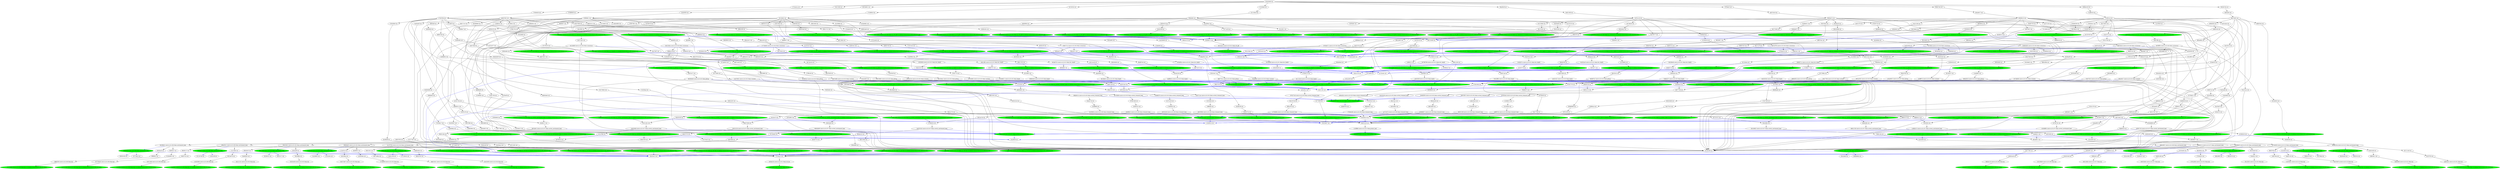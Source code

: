 strict digraph "reflow flowgraph sha256:e48201375e871eb8fdddc68b0fe5f3cfc518371ab7cf7d7d79ef51e1593d1b84" {
// Node definitions.
"0028f241-val-";
"00650539-val-";
"0095fd3d-val-";
"01b11d3c-val-";
"01d1ed77-val-";
"01d7f7f3-val-";
"01e08706-val-";
"022c9bb6-coerce-n10.r06.Main.fq2";
"02784811-val-";
"02d59589-val-";
"02f1109f-coerce-n10.r08.Main.fq2";
"037ee826-coerce-n10.r10.Main.untrimmed_bam";
"038a06ed-val-";
"041eb8bf-coerce-n10.r04.Main.consensus";
"05f788bc-extern-n10.r08.Main.cp_variants-s3://niema-test/n10/n10.r08.variants.vcf" [
fillcolor=green
style=filled
];
"076950ae-exec-n10.r09.Main.trimmed_bam" [
fillcolor=green
style=filled
];
"07b5c4a8-extern-n10.r08.Main.cp_untrimmed_bam-s3://niema-test/n10/n10.r08.untrimmed.bam" [
fillcolor=green
style=filled
];
"081b65d8-val-";
"084ea5e9-val-";
"08b47d4f-val-";
"08c5bc93-val-";
"08f53966-val-";
"099e1458-val-";
"0afd2cce-extern-n10.r07.Main.cp_ref_fas-s3://niema-test/n10/n10.r07.reference.fas" [
fillcolor=green
style=filled
];
"0b09bcbd-val-";
"0bc22c6e-val-";
"0c0f2a78-val-";
"0cd64621-val-";
"0d3731ef-extern-n10.r05.Main.cp_pileup-s3://niema-test/n10/n10.r05.pileup.txt" [
fillcolor=green
style=filled
];
"0da0ef8b-val-";
"0dbb0cc2-val-";
"0e13c9ac-coerce-n10.r02.Main.pileup";
"0ebc6246-val-";
"0f6fdf42-val-";
"0fe88ae8-val-";
"105d7d62-val-";
"1098dcee-val-";
"10a58c96-exec-n10.r03.Main.untrimmed_bam" [
fillcolor=green
style=filled
];
"10e32956-coerce-n10.r04.Main.fq2";
"10f25c08-val-";
"1104cdb3-val-";
"11448443-intern-n10.r02.Main.fq1-s3://niema-test/n10/n10.r02_R1.fastq" [
fillcolor=green
style=filled
];
"11591b67-extern-n10.r07.Main.cp_variants-s3://niema-test/n10/n10.r07.variants.vcf" [
fillcolor=green
style=filled
];
"11d33481-coerce-n10.r10.Main.fq2";
"11e952ca-val-";
"124473fb-val-";
"12a2296e-val-";
"12e04dda-val-";
"131eeac2-val-";
"136764be-intern-n10.r02.Main.fq2-s3://niema-test/n10/n10.r02_R2.fastq" [
fillcolor=green
style=filled
];
"136ecd1c-val-";
"13841e4e-exec-n10.r04.Main.untrimmed_bam" [
fillcolor=green
style=filled
];
"13bb721a-coerce-n10.r04.Main.consensus";
"13bd8269-val-";
"13ed407e-coerce-n10.r01.Main.low_depth";
"14254f4e-val-";
"156c7610-coerce-n10.r02.Main.pileup";
"1597ac1d-val-";
"15a266b5-val-";
"15f3365b-coerce-n10.r01.Main.low_depth";
"160d449e-val-";
"166ee183-val-";
"16712040-extern-n10.r02.Main.cp_consensus-s3://niema-test/n10/n10.r02.consensus.fas" [
fillcolor=green
style=filled
];
"16b8204a-val-";
"16ef7096-val-";
"16f46a30-val-";
"176c2eba-extern-n10.r01.Main.cp_variants-s3://niema-test/n10/n10.r01.variants.vcf" [
fillcolor=green
style=filled
];
"17a82a0b-val-";
"17e3865e-val-";
"182afd5a-coerce-n10.r01.Main.low_depth";
"1910e98e-coerce-n10.r02.Main.variants";
"19770bce-val-";
"19a77b13-val-";
"1adaa883-val-";
"1ae8369c-val-";
"1b230779-val-";
"1b27c68e-val-";
"1b2c08d2-val-";
"1b3571ae-coerce-n10.r03.Main.sorted_trimmed_bam";
"1b5b96fb-extern-n10.r07.Main.cp_consensus-s3://niema-test/n10/n10.r07.consensus.fas" [
fillcolor=green
style=filled
];
"1c50ff68-coerce-n10.r01.Main.primer_bed";
"1c88b415-coerce-n10.r07.Main.sorted_untrimmed_bam";
"1ca1fb56-val-";
"1d04b0e5-val-";
"1d81ec96-extern-n10.r06.Main.cp_untrimmed_bam-s3://niema-test/n10/n10.r06.untrimmed.bam" [
fillcolor=green
style=filled
];
"1dd42dc0-extern-n10.r08.Main.cp_low_depth-s3://niema-test/n10/n10.r08.lowdepth.tsv" [
fillcolor=green
style=filled
];
"1e0616cc-val-";
"1e3bbc7b-extern-n10.r08.Main.cp_consensus-s3://niema-test/n10/n10.r08.consensus.fas" [
fillcolor=green
style=filled
];
"1e5cee85-val-";
"1e6f6221-val-";
"1e6f7c8a-val-";
"1ec67962-coerce-n10.r02.Main.variants";
"1ecd545f-val-";
"1f0b240b-val-";
"1f2a6019-val-";
"1f7590ac-val-";
"201793b5-val-";
"20748806-coerce-n10.r02.Main.variants";
"2159849c-val-";
"2192c276-val-";
"21c30b32-val-";
"227c08e5-val-";
"22e79c8e-extern-n10.r06.Main.cp_sorted_trimmed_bam-s3://niema-test/n10/n10.r06.sorted.trimmed.bam" [
fillcolor=green
style=filled
];
"22f4277a-val-";
"233ca330-val-";
"23ccdf55-val-";
"23d15c2d-coerce-n10.r07.Main.sorted_untrimmed_bam";
"24429ace-val-";
"245c118c-val-";
"24c4acc5-exec-n10.r02.Main.variants" [
fillcolor=green
style=filled
];
"24c94107-val-";
"24f24a71-val-";
"261e106a-val-";
"262d1de7-val-";
"262eaa73-exec-n10.r08.Main.untrimmed_bam" [
fillcolor=green
style=filled
];
"2641d58a-coerce-n10.r04.Main.consensus";
"26468a0c-extern-n10.r04.Main.cp_ref_gff-s3://niema-test/n10/n10.r04.reference.gff" [
fillcolor=green
style=filled
];
"266e6a65-coerce-n10.r03.Main.untrimmed_bam";
"26b3e125-val-";
"26c150e4-val-";
"26df343d-val-";
"27926e23-val-";
"2794dcd6-coerce-n10.r09.Main.trimmed_bam";
"279efeaf-val-";
"27f31cd1-val-";
"283a4917-val-";
"28536d1d-val-";
"28542eef-coerce-n10.r09.Main.trimmed_bam";
"28956900-val-";
"290edef6-val-";
"292f0a6c-val-";
"2a132510-val-";
"2a4c1d48-val-";
"2b8c876a-val-";
"2bab0730-val-";
"2bbbd2be-val-";
"2d5ba130-extern-n10.r01.Main.cp_ref_gff-s3://niema-test/n10/n10.r01.reference.gff" [
fillcolor=green
style=filled
];
"2dc2614c-val-";
"2e06952b-val-";
"2e0a3d84-val-";
"2e5dfb1d-intern-n10.r08.Main.fq2-s3://niema-test/n10/n10.r08_R2.fastq" [
fillcolor=green
style=filled
];
"2e8fc7ec-val-";
"2e9c00dd-coerce-n10.r07.Main.sorted_untrimmed_bam";
"2ec30fd8-val-";
"2f7fdad2-val-";
"2fd88446-coerce-n10.r02.Main.depth";
"2fda413e-val-";
"30915ff5-coerce-n10.r01.Main.low_depth";
"30a126ed-exec-n10.r05.Main.untrimmed_bam" [
fillcolor=green
style=filled
];
"30e42e6c-coerce-n10.r05.Main.untrimmed_bam";
"30eb772e-extern-n10.r04.Main.cp_pileup-s3://niema-test/n10/n10.r04.pileup.txt" [
fillcolor=green
style=filled
];
"30fb8eba-val-";
"31474e52-val-";
"31550aea-val-";
"315e73c3-extern-n10.r01.Main.cp_sorted_trimmed_bam-s3://niema-test/n10/n10.r01.sorted.trimmed.bam" [
fillcolor=green
style=filled
];
"32f889b1-val-";
"33082e2c-val-";
"33533783-intern-n10.r01.Main.fq1-s3://niema-test/n10/n10.r01_R1.fastq" [
fillcolor=green
style=filled
];
"33670233-val-";
"33fb0411-val-";
"343b5af9-extern-n10.r09.Main.cp_low_depth-s3://niema-test/n10/n10.r09.lowdepth.tsv" [
fillcolor=green
style=filled
];
"3452b290-val-";
"349215fd-val-";
"34c9a239-val-";
"3557f340-extern-n10.r01.Main.cp_ref_fas-s3://niema-test/n10/n10.r01.reference.fas" [
fillcolor=green
style=filled
];
"35c3eb9c-val-";
"362fbdb4-extern-n10.r02.Main.cp_pileup-s3://niema-test/n10/n10.r02.pileup.txt" [
fillcolor=green
style=filled
];
"374ba83d-extern-n10.r03.Main.cp_sorted_trimmed_bam-s3://niema-test/n10/n10.r03.sorted.trimmed.bam" [
fillcolor=green
style=filled
];
"3765ff41-extern-n10.r08.Main.cp_depth-s3://niema-test/n10/n10.r08.depth.txt" [
fillcolor=green
style=filled
];
"37dd6b08-val-";
"3806ab7e-val-";
"392fe41b-val-";
"395efa76-intern-n10.r06.Main.fq1-s3://niema-test/n10/n10.r06_R1.fastq" [
fillcolor=green
style=filled
];
"399a913b-val-";
"39b625e5-val-";
"39b9c07f-val-";
"3a106567-val-";
"3a8228af-val-";
"3bebcfb8-coerce-n10.r01.Main.fq1";
"3c71abcb-val-";
"3cf6d4ca-val-";
"3d22a67d-val-";
"3d57c941-val-";
"3d86884b-exec-n10.r09.Main.untrimmed_bam" [
fillcolor=green
style=filled
];
"3e8d751a-val-";
"3ec03c0e-val-";
"3ed031d8-val-";
"3ee12b30-extern-n10.r09.Main.cp_depth-s3://niema-test/n10/n10.r09.depth.txt" [
fillcolor=green
style=filled
];
"402c13a2-val-";
"403936db-extern-n10.r06.Main.cp_variants-s3://niema-test/n10/n10.r06.variants.vcf" [
fillcolor=green
style=filled
];
"4068a530-val-";
"409c4c82-val-";
"40c9fedf-val-";
"414cc7b0-val-";
"416b0f08-extern-n10.r06.Main.cp_consensus-s3://niema-test/n10/n10.r06.consensus.fas" [
fillcolor=green
style=filled
];
"42a55ac8-coerce-n10.r01.Main.low_depth";
"42f376e7-val-";
"43269f95-coerce-n10.r07.Main.sorted_untrimmed_bam";
"43d042a9-val-";
"43ee70eb-val-";
"44af3a96-val-";
"44aff56f-extern-n10.r10.Main.cp_ref_gff-s3://niema-test/n10/n10.r10.reference.gff" [
fillcolor=green
style=filled
];
"44dfff74-coerce-n10.r02.Main.variants";
"44ed82f0-coerce-n10.r03.Main.sorted_trimmed_bam";
"44fbf743-coerce-n10.r09.Main.trimmed_bam";
"452124f1-val-";
"45471391-val-";
"45b082c5-val-";
"46de7de1-coerce-n10.r04.Main.fq1";
"476d20e1-val-";
"476e58b0-val-";
"4782671b-val-";
"4783b374-val-";
"4791a83d-coerce-n10.r02.Main.fq2";
"4853da6f-val-";
"48b0b31c-val-";
"48bc88f5-val-";
"48cdb515-val-";
"48fc3d00-val-";
"4965deb8-val-";
"49818e4e-coerce-n10.r04.Main.consensus";
"49f680e3-val-";
"4a0f79fb-val-";
"4a1f438f-extern-n10.r04.Main.cp_untrimmed_bam-s3://niema-test/n10/n10.r04.untrimmed.bam" [
fillcolor=green
style=filled
];
"4a2674e3-val-";
"4a3a63f4-val-";
"4a3b34d1-extern-n10.r10.Main.cp_variants-s3://niema-test/n10/n10.r10.variants.vcf" [
fillcolor=green
style=filled
];
"4a93ab85-exec-n10.r01.Main.ref_fas" [
fillcolor=green
style=filled
];
"4a9fbb2a-coerce-n10.r02.Main.depth";
"4ab6f017-val-";
"4ac8edba-val-";
"4b27cff3-extern-n10.r04.Main.cp_sorted_untrimmed_bam-s3://niema-test/n10/n10.r04.untrimmed.sorted.bam" [
fillcolor=green
style=filled
];
"4b3d0f87-extern-n10.r03.Main.cp_pileup-s3://niema-test/n10/n10.r03.pileup.txt" [
fillcolor=green
style=filled
];
"4c001877-intern-n10.r04.Main.fq1-s3://niema-test/n10/n10.r04_R1.fastq" [
fillcolor=green
style=filled
];
"4c4f1dba-val-";
"4d59e2bc-val-";
"4dbfe751-val-";
"4e50ede2-val-";
"4eb09703-val-";
"4ec6da03-coerce-n10.r02.Main.untrimmed_bam";
"4ef6d93c-extern-n10.r03.Main.cp_ref_gff-s3://niema-test/n10/n10.r03.reference.gff" [
fillcolor=green
style=filled
];
"4fb6c5f9-val-";
"4fbef032-val-";
"4fd007a6-val-";
"4ffe49af-val-";
"5037fbaf-val-";
"504cdf6b-coerce-n10.r02.Main.depth";
"505ff6d0-val-";
"509618c1-val-";
"50a54f8e-val-";
"5103b3b5-val-";
"5154fa9a-val-";
"52113bcd-val-";
"52d0c893-val-";
"53353e38-coerce-n10.r05.Main.fq1";
"533e5d66-extern-n10.r02.Main.cp_variants-s3://niema-test/n10/n10.r02.variants.vcf" [
fillcolor=green
style=filled
];
"53542380-val-";
"535fb53b-val-";
"53e16067-val-";
"545c6bd2-val-";
"546dd713-val-";
"54d2475e-val-";
"54fcf31b-val-";
"54ff88c3-extern-n10.r01.Main.cp_pileup-s3://niema-test/n10/n10.r01.pileup.txt" [
fillcolor=green
style=filled
];
"5503c26f-extern-n10.r07.Main.cp_pileup-s3://niema-test/n10/n10.r07.pileup.txt" [
fillcolor=green
style=filled
];
"55118749-val-";
"5569ee2e-val-";
"563a4143-coerce-n10.r02.Main.variants";
"56b1c7d2-val-";
"5708e924-val-";
"5734a0ca-val-";
"57de164d-val-";
"58146557-val-";
"5832f36b-coerce-n10.r09.Main.trimmed_bam";
"590fe50c-val-";
"59c29a84-val-";
"59ce793c-extern-n10.r03.Main.cp_sorted_untrimmed_bam-s3://niema-test/n10/n10.r03.untrimmed.sorted.bam" [
fillcolor=green
style=filled
];
"59e34a15-val-";
"5a20665a-coerce-n10.r09.Main.trimmed_bam";
"5aa61145-val-";
"5aa750f7-val-";
"5b3cb9f3-val-";
"5bc4b4e6-coerce-n10.r01.Main.low_depth";
"5c37a140-val-";
"5cd7821d-val-";
"5cdb6876-coerce-n10.r03.Main.sorted_trimmed_bam";
"5cf2820d-val-";
"5d5917e5-coerce-n10.r07.Main.sorted_untrimmed_bam";
"5d84f90d-val-";
"5dfc4af2-val-";
"5e1cbf11-val-";
"5e2b65e4-val-";
"5e3c3d91-intern-n10.r03.Main.fq2-s3://niema-test/n10/n10.r03_R2.fastq" [
fillcolor=green
style=filled
];
"5ea7bb7f-val-";
"5f1b1473-val-";
"5fc61517-val-";
"5fe47769-coerce-n10.r02.Main.variants";
"5ff5cd7b-val-";
"6014358c-extern-n10.r04.Main.cp_primer_bed-s3://niema-test/n10/n10.r04.primers.bed" [
fillcolor=green
style=filled
];
"6015ae1e-coerce-n10.r01.Main.ref_gff";
"609fd72c-coerce-n10.r01.Main.low_depth";
"60af002f-extern-n10.r06.Main.cp_low_depth-s3://niema-test/n10/n10.r06.lowdepth.tsv" [
fillcolor=green
style=filled
];
"60b55c06-extern-n10.r02.Main.cp_ref_fas-s3://niema-test/n10/n10.r02.reference.fas" [
fillcolor=green
style=filled
];
"60e0e9aa-extern-n10.r01.Main.cp_consensus-s3://niema-test/n10/n10.r01.consensus.fas" [
fillcolor=green
style=filled
];
"613d3a4f-intern-n10.r10.Main.fq2-s3://niema-test/n10/n10.r10_R2.fastq" [
fillcolor=green
style=filled
];
"6148e882-val-";
"61a085d5-extern-n10.r05.Main.cp_ref_gff-s3://niema-test/n10/n10.r05.reference.gff" [
fillcolor=green
style=filled
];
"61b6a1f9-val-";
"62125779-extern-n10.r08.Main.cp_sorted_trimmed_bam-s3://niema-test/n10/n10.r08.sorted.trimmed.bam" [
fillcolor=green
style=filled
];
"62d54abb-val-";
"63472497-coerce-n10.r03.Main.fq2";
"635a4e65-val-";
"6403050d-coerce-n10.r02.Main.depth";
"64810c27-val-";
"65b5674b-val-";
"65c6dc2e-val-";
"66289eb9-coerce-n10.r02.Main.pileup";
"663a22c4-extern-n10.r08.Main.cp_primer_bed-s3://niema-test/n10/n10.r08.primers.bed" [
fillcolor=green
style=filled
];
"6641fe1e-val-";
"66572327-extern-n10.r07.Main.cp_primer_bed-s3://niema-test/n10/n10.r07.primers.bed" [
fillcolor=green
style=filled
];
"666be13f-val-";
"66c67399-val-";
"67891406-val-";
"67eba414-val-";
"680ae8bc-val-";
"6836f7a2-coerce-n10.r02.Main.pileup";
"68904f33-val-";
"69370599-val-";
"69963a9d-val-";
"69d22cd8-extern-n10.r06.Main.cp_primer_bed-s3://niema-test/n10/n10.r06.primers.bed" [
fillcolor=green
style=filled
];
"69e2e892-val-";
"6a052429-val-";
"6a4bf5b3-val-";
"6aa8cb08-extern-n10.r10.Main.cp_low_depth-s3://niema-test/n10/n10.r10.lowdepth.tsv" [
fillcolor=green
style=filled
];
"6b219744-val-";
"6d19e9b1-val-";
"6d93f635-val-";
"6e67c913-extern-n10.r10.Main.cp_pileup-s3://niema-test/n10/n10.r10.pileup.txt" [
fillcolor=green
style=filled
];
"6e9fa748-val-";
"6f6ee1c3-val-";
"6f8f20b2-val-";
"6fdeb014-coerce-n10.r03.Main.sorted_trimmed_bam";
"70022b4a-val-";
"702be886-extern-n10.r05.Main.cp_depth-s3://niema-test/n10/n10.r05.depth.txt" [
fillcolor=green
style=filled
];
"704151ac-val-";
"70822e78-val-";
"70d6e337-coerce-n10.r02.Main.depth";
"7130cb38-val-";
"71a86c5e-val-";
"7211dfcb-val-";
"721b15a5-val-";
"72695e06-extern-n10.r08.Main.cp_sorted_untrimmed_bam-s3://niema-test/n10/n10.r08.untrimmed.sorted.bam" [
fillcolor=green
style=filled
];
"73e265f4-val-";
"73e8fae7-val-";
"7429170d-val-";
"74a8dd21-val-";
"74e5a668-val-";
"763f5484-val-";
"7642da0b-extern-n10.r06.Main.cp_ref_fas-s3://niema-test/n10/n10.r06.reference.fas" [
fillcolor=green
style=filled
];
"7658d43b-val-";
"76b9d075-val-";
"76ba84e4-val-";
"76d9c18a-val-";
"77939430-val-";
"78106ac7-val-";
"781cff9d-extern-n10.r07.Main.cp_sorted_trimmed_bam-s3://niema-test/n10/n10.r07.sorted.trimmed.bam" [
fillcolor=green
style=filled
];
"783254bc-extern-n10.r03.Main.cp_ref_fas-s3://niema-test/n10/n10.r03.reference.fas" [
fillcolor=green
style=filled
];
"7877a23f-val-";
"787e1bbb-extern-n10.r06.Main.cp_depth-s3://niema-test/n10/n10.r06.depth.txt" [
fillcolor=green
style=filled
];
"7aae98c2-intern-n10.r08.Main.fq1-s3://niema-test/n10/n10.r08_R1.fastq" [
fillcolor=green
style=filled
];
"7ae04ad3-val-";
"7b028f9b-val-";
"7ba70ffd-intern-n10.r01.Main.fq2-s3://niema-test/n10/n10.r01_R2.fastq" [
fillcolor=green
style=filled
];
"7bb0bf2b-exec-n10.r07.Main.untrimmed_bam" [
fillcolor=green
style=filled
];
"7bb47ffb-val-";
"7bc7d844-extern-n10.r01.Main.cp_depth-s3://niema-test/n10/n10.r01.depth.txt" [
fillcolor=green
style=filled
];
"7c4099be-val-";
"7cdbe0ab-val-";
"7dd9c6fb-extern-n10.r04.Main.cp_depth-s3://niema-test/n10/n10.r04.depth.txt" [
fillcolor=green
style=filled
];
"7ea2c108-val-";
"7eb41e3c-val-";
"7eff6e6a-val-";
"7fc7fb3b-coerce-n10.r04.Main.consensus";
"80188efc-coerce-n10.r02.Main.depth";
"806d68b8-val-";
"810f1ceb-val-";
"81377367-val-";
"819ed6dc-val-";
"81b1fa73-val-";
"81d92350-extern-n10.r02.Main.cp_sorted_trimmed_bam-s3://niema-test/n10/n10.r02.sorted.trimmed.bam" [
fillcolor=green
style=filled
];
"8259c9df-val-";
"826242cd-val-";
"82b95621-exec-n10.r01.Main.low_depth" [
fillcolor=green
style=filled
];
"82db632c-extern-n10.r03.Main.cp_variants-s3://niema-test/n10/n10.r03.variants.vcf" [
fillcolor=green
style=filled
];
"83008f39-val-";
"831ef67c-val-";
"83710151-val-";
"837972db-intern-n10.r09.Main.fq2-s3://niema-test/n10/n10.r09_R2.fastq" [
fillcolor=green
style=filled
];
"84058077-val-";
"8429feb2-coerce-n10.r09.Main.untrimmed_bam";
"8435e90c-val-";
"847fe8f1-val-";
"84aaf6de-coerce-n10.r02.Main.variants";
"84fc33b1-coerce-n10.r03.Main.sorted_trimmed_bam";
"857506a8-coerce-n10.r09.Main.fq2";
"858d8089-val-";
"85baacce-val-";
"85ee562e-val-";
"863ee1cd-coerce-n10.r06.Main.fq1";
"8657ea7e-val-";
"872a6055-val-";
"87656e7c-coerce-n10.r04.Main.consensus";
"879273cd-coerce-n10.r03.Main.sorted_trimmed_bam";
"87b0d536-val-";
"87ca8f1f-val-";
"880cc13b-coerce-n10.r07.Main.sorted_untrimmed_bam";
"8833129f-coerce-n10.r09.Main.trimmed_bam";
"88d83794-intern-n10.r05.Main.fq1-s3://niema-test/n10/n10.r05_R1.fastq" [
fillcolor=green
style=filled
];
"88fa7a16-val-";
"891a822b-exec-n10.r10.Main.untrimmed_bam" [
fillcolor=green
style=filled
];
"89536f17-val-";
"89f9953d-val-";
"8a5808b6-val-";
"8b31c80e-val-";
"8b64cfbb-val-";
"8bad5fc2-val-";
"8bc9bc40-extern-n10.r09.Main.cp_ref_fas-s3://niema-test/n10/n10.r09.reference.fas" [
fillcolor=green
style=filled
];
"8bdbbab8-val-";
"8c08aa8f-val-";
"8c111d1d-coerce-n10.r02.Main.depth";
"8c234dea-val-";
"8c344a11-val-";
"8cd9b94c-val-";
"8d1aa12b-val-";
"8d417c6d-exec-n10.r04.Main.consensus" [
fillcolor=green
style=filled
];
"8d94ec61-val-";
"8e02ec77-extern-n10.r04.Main.cp_ref_fas-s3://niema-test/n10/n10.r04.reference.fas" [
fillcolor=green
style=filled
];
"8e4779f4-val-";
"90147c89-extern-n10.r01.Main.cp_low_depth-s3://niema-test/n10/n10.r01.lowdepth.tsv" [
fillcolor=green
style=filled
];
"90430466-val-";
"905465e6-val-";
"90643f10-coerce-n10.r02.Main.pileup";
"90aeba06-val-";
"90d6b14a-coerce-n10.r01.Main.untrimmed_bam";
"913159de-val-";
"91432ec2-val-";
"92279f9a-val-";
"92968657-coerce-n10.r09.Main.trimmed_bam";
"93cb70db-val-";
"93fdead1-val-";
"9410b5e3-extern-n10.r10.Main.cp_sorted_trimmed_bam-s3://niema-test/n10/n10.r10.sorted.trimmed.bam" [
fillcolor=green
style=filled
];
"9439857c-val-";
"943c8aa8-val-";
"952f3794-extern-n10.r09.Main.cp_pileup-s3://niema-test/n10/n10.r09.pileup.txt" [
fillcolor=green
style=filled
];
"953faac8-val-";
"955dd732-coerce-n10.r01.Main.low_depth";
"972e32d3-exec-n10.r02.Main.pileup" [
fillcolor=green
style=filled
];
"97de7378-val-";
"97e7bb19-val-";
"97fab8ab-extern-n10.r10.Main.cp_sorted_untrimmed_bam-s3://niema-test/n10/n10.r10.untrimmed.sorted.bam" [
fillcolor=green
style=filled
];
"981b28d6-val-";
"985eb70a-extern-n10.r07.Main.cp_sorted_untrimmed_bam-s3://niema-test/n10/n10.r07.untrimmed.sorted.bam" [
fillcolor=green
style=filled
];
"98d70c8e-extern-n10.r05.Main.cp_consensus-s3://niema-test/n10/n10.r05.consensus.fas" [
fillcolor=green
style=filled
];
"98faf7b9-val-";
"990e6a21-val-";
"995ae383-coerce-n10.r02.Main.variants";
"996f4f57-val-";
"99af8704-val-";
"99bf2145-val-";
"9a857a3f-val-";
"9aef4db7-val-";
"9af355f3-extern-n10.r06.Main.cp_sorted_untrimmed_bam-s3://niema-test/n10/n10.r06.untrimmed.sorted.bam" [
fillcolor=green
style=filled
];
"9b3a98c1-val-";
"9bd5c2da-val-";
"9c6deb50-val-";
"9c75fc2a-extern-n10.r04.Main.cp_low_depth-s3://niema-test/n10/n10.r04.lowdepth.tsv" [
fillcolor=green
style=filled
];
"9cdc050f-val-";
"9d72b328-val-";
"9de6a06f-intern-n10.r03.Main.fq1-s3://niema-test/n10/n10.r03_R1.fastq" [
fillcolor=green
style=filled
];
"9e904991-val-";
"9eeb372a-val-";
"9f00693a-val-";
"9f32968b-val-";
"9f7b2216-extern-n10.r02.Main.cp_low_depth-s3://niema-test/n10/n10.r02.lowdepth.tsv" [
fillcolor=green
style=filled
];
"9fe89151-val-";
"9ff8d356-coerce-n10.r09.Main.fq1";
"a067c8b4-val-";
"a0bc9dbf-val-";
"a10d0d16-val-";
"a1102edc-val-";
"a12527c5-extern-n10.r08.Main.cp_ref_fas-s3://niema-test/n10/n10.r08.reference.fas" [
fillcolor=green
style=filled
];
"a19030be-val-";
"a1a7879e-coerce-n10.r04.Main.untrimmed_bam";
"a1ca7f68-val-";
"a2543a64-val-";
"a2c38983-val-";
"a2ddb34a-intern-n10.r10.Main.fq1-s3://niema-test/n10/n10.r10_R1.fastq" [
fillcolor=green
style=filled
];
"a3ed5a36-val-";
"a418179a-val-";
"a4df1eac-coerce-n10.r01.Main.fq2";
"a60ff3f8-val-";
"a6bd8d53-extern-n10.r02.Main.cp_primer_bed-s3://niema-test/n10/n10.r02.primers.bed" [
fillcolor=green
style=filled
];
"a6ea21b5-val-";
"a718ebfa-coerce-n10.r09.Main.trimmed_bam";
"a76b176c-val-";
"a7a567f2-extern-n10.r04.Main.cp_variants-s3://niema-test/n10/n10.r04.variants.vcf" [
fillcolor=green
style=filled
];
"a8253c48-val-";
"a9c68b40-intern-n10.r07.Main.fq1-s3://niema-test/n10/n10.r07_R1.fastq" [
fillcolor=green
style=filled
];
"aa3ec106-val-";
"aa9aa4ed-extern-n10.r07.Main.cp_depth-s3://niema-test/n10/n10.r07.depth.txt" [
fillcolor=green
style=filled
];
"ab1e7267-val-";
"ab8d7902-val-";
"ac4721d3-val-";
"ac71e372-coerce-n10.r09.Main.trimmed_bam";
"acc665a3-coerce-n10.r02.Main.pileup";
"ada434e4-val-";
"ada53735-val-";
"adbfe8e5-val-";
"ae3a36cc-val-";
"aeb745cd-val-";
"aec25e25-intern-n10.r06.Main.fq2-s3://niema-test/n10/n10.r06_R2.fastq" [
fillcolor=green
style=filled
];
"aedaef0c-val-";
"af4a24ac-val-";
"b0098f00-val-";
"b0c2b806-extern-n10.r08.Main.cp_ref_gff-s3://niema-test/n10/n10.r08.reference.gff" [
fillcolor=green
style=filled
];
"b240234d-val-";
"b2770f3f-val-";
"b3bbde97-val-";
"b3d63796-extern-n10.r05.Main.cp_ref_fas-s3://niema-test/n10/n10.r05.reference.fas" [
fillcolor=green
style=filled
];
"b3e1974d-val-";
"b3f5047b-val-";
"b4352543-coerce-n10.r07.Main.sorted_untrimmed_bam";
"b491a7c2-val-";
"b4c1c14c-coerce-n10.r05.Main.fq2";
"b51c1ce8-val-";
"b53dd869-val-";
"b5789769-coerce-n10.r01.Main.low_depth";
"b5adc7c6-val-";
"b6adfc8f-val-";
"b7139345-val-";
"b752ee94-val-";
"b7a07614-val-";
"b7e3364e-extern-n10.r04.Main.cp_consensus-s3://niema-test/n10/n10.r04.consensus.fas" [
fillcolor=green
style=filled
];
"b7f90faf-extern-n10.r04.Main.cp_sorted_trimmed_bam-s3://niema-test/n10/n10.r04.sorted.trimmed.bam" [
fillcolor=green
style=filled
];
"b80eda68-coerce-n10.r07.Main.sorted_untrimmed_bam";
"b8b26361-extern-n10.r05.Main.cp_sorted_untrimmed_bam-s3://niema-test/n10/n10.r05.untrimmed.sorted.bam" [
fillcolor=green
style=filled
];
"b8eca270-val-";
"b8ef322a-val-";
"b98c98fa-extern-n10.r02.Main.cp_depth-s3://niema-test/n10/n10.r02.depth.txt" [
fillcolor=green
style=filled
];
"b9b06573-extern-n10.r07.Main.cp_ref_gff-s3://niema-test/n10/n10.r07.reference.gff" [
fillcolor=green
style=filled
];
"b9edec1e-coerce-n10.r07.Main.untrimmed_bam";
"bb055313-val-";
"bb18dac4-val-";
"bb640ade-val-";
"bb7e2f7b-coerce-n10.r04.Main.consensus";
"bba7c691-val-";
"bbc21a7f-val-";
"bc23a46f-extern-n10.r09.Main.cp_variants-s3://niema-test/n10/n10.r09.variants.vcf" [
fillcolor=green
style=filled
];
"bc4a3eb9-val-";
"bc922008-val-";
"bc9e3c8b-val-";
"bcc8cdf4-val-";
"bcdbf1c7-val-";
"bd17556e-val-";
"bd7549b4-extern-n10.r09.Main.cp_ref_gff-s3://niema-test/n10/n10.r09.reference.gff" [
fillcolor=green
style=filled
];
"be82c08b-val-";
"bf1993ae-extern-n10.r05.Main.cp_untrimmed_bam-s3://niema-test/n10/n10.r05.untrimmed.bam" [
fillcolor=green
style=filled
];
"bf20ff04-coerce-n10.r04.Main.consensus";
"bf6bef5d-coerce-n10.r02.Main.pileup";
"c03a5f74-val-";
"c0ec7799-val-";
"c0f58d4c-extern-n10.r09.Main.cp_consensus-s3://niema-test/n10/n10.r09.consensus.fas" [
fillcolor=green
style=filled
];
"c15db277-val-";
"c165e19f-val-";
"c1dd633c-val-";
"c1e0bb22-val-";
"c252a50e-val-";
"c300b0b9-val-";
"c39bb27b-extern-n10.r03.Main.cp_primer_bed-s3://niema-test/n10/n10.r03.primers.bed" [
fillcolor=green
style=filled
];
"c481f5d8-val-";
"c5933426-val-";
"c5a5372c-val-";
"c6aedf2e-val-";
"c6c962e2-exec-n10.r03.Main.sorted_trimmed_bam" [
fillcolor=green
style=filled
];
"c751026c-val-";
"c753679b-val-";
"c75f6ca9-val-";
"c7a55daa-val-";
"c7d695d4-extern-n10.r10.Main.cp_depth-s3://niema-test/n10/n10.r10.depth.txt" [
fillcolor=green
style=filled
];
"c7e122b1-extern-n10.r10.Main.cp_consensus-s3://niema-test/n10/n10.r10.consensus.fas" [
fillcolor=green
style=filled
];
"c7e8afe9-val-";
"c7e96382-val-";
"c824d8df-coerce-n10.r01.Main.low_depth";
"c962b780-val-";
"ca0c2c7b-val-";
"ca523480-val-";
"ca7daf1f-extern-n10.r05.Main.cp_sorted_trimmed_bam-s3://niema-test/n10/n10.r05.sorted.trimmed.bam" [
fillcolor=green
style=filled
];
"cad72bd6-extern-n10.r07.Main.cp_untrimmed_bam-s3://niema-test/n10/n10.r07.untrimmed.bam" [
fillcolor=green
style=filled
];
"cae609da-val-";
"cafacbb0-extern-n10.r05.Main.cp_variants-s3://niema-test/n10/n10.r05.variants.vcf" [
fillcolor=green
style=filled
];
"cb077749-val-";
"cb33a68c-val-";
"cb53f19f-coerce-n10.r02.Main.depth";
"cb7f5958-val-";
"cc2d9d11-coerce-n10.r02.Main.depth";
"cc4e0614-val-";
"cc619b7d-val-";
"cc84939e-extern-n10.r02.Main.cp_sorted_untrimmed_bam-s3://niema-test/n10/n10.r02.untrimmed.sorted.bam" [
fillcolor=green
style=filled
];
"ccaed892-val-";
"cd8b5c00-val-";
"cdac5f90-val-";
"ce461042-coerce-n10.r02.Main.depth";
"ce8b559c-extern-n10.r03.Main.cp_depth-s3://niema-test/n10/n10.r03.depth.txt" [
fillcolor=green
style=filled
];
"cfa9dbe2-coerce-n10.r09.Main.trimmed_bam";
"cfca0929-val-";
"cff481f3-val-";
"d11e9a9e-val-";
"d158ebc1-extern-n10.r02.Main.cp_ref_gff-s3://niema-test/n10/n10.r02.reference.gff" [
fillcolor=green
style=filled
];
"d2376074-coerce-n10.r10.Main.fq1";
"d2607861-val-";
"d2b18dd5-exec-n10.r02.Main.depth" [
fillcolor=green
style=filled
];
"d2ce80c7-extern-n10.r06.Main.cp_ref_gff-s3://niema-test/n10/n10.r06.reference.gff" [
fillcolor=green
style=filled
];
"d3277961-val-";
"d38c71e2-val-";
"d3b355a6-val-";
"d40ed73a-val-";
"d4a76577-val-";
"d4d7c821-val-";
"d593e9a2-val-";
"d5b117c1-val-";
"d5ce46b2-coerce-n10.r07.Main.sorted_untrimmed_bam";
"d5d8589e-val-";
"d5e73955-val-";
"d5ecdbef-val-";
"d5f873af-val-";
"d6672449-extern-n10.r02.Main.cp_untrimmed_bam-s3://niema-test/n10/n10.r02.untrimmed.bam" [
fillcolor=green
style=filled
];
"d6dd02f6-val-";
"d7570f98-intern-n10.r09.Main.fq1-s3://niema-test/n10/n10.r09_R1.fastq" [
fillcolor=green
style=filled
];
"d7afa858-val-";
"d7b7010e-extern-n10.r05.Main.cp_low_depth-s3://niema-test/n10/n10.r05.lowdepth.tsv" [
fillcolor=green
style=filled
];
"d85d1e1c-val-";
"d8970d60-extern-n10.r10.Main.cp_untrimmed_bam-s3://niema-test/n10/n10.r10.untrimmed.bam" [
fillcolor=green
style=filled
];
"d89c1952-val-";
"d8acecf4-val-";
"d8e2f2dd-val-";
"d90bbf8c-val-";
"d9459360-val-";
"da099ab0-intern-n10.r04.Main.fq2-s3://niema-test/n10/n10.r04_R2.fastq" [
fillcolor=green
style=filled
];
"da3f48e7-val-";
"da45eb8f-extern-n10.r09.Main.cp_sorted_trimmed_bam-s3://niema-test/n10/n10.r09.sorted.trimmed.bam" [
fillcolor=green
style=filled
];
"da88bef6-val-";
"daa85984-val-";
"db97731c-coerce-n10.r02.Main.pileup";
"dbfc6ec1-val-";
"dc1f52e5-val-";
"dccb0bac-val-";
"dd27ad8a-val-";
"dd3a23e7-val-";
"ddbc85b7-coerce-n10.r06.Main.untrimmed_bam";
"de6df632-val-";
"de739e44-val-";
"de756f38-coerce-n10.r03.Main.sorted_trimmed_bam";
"de87efd6-coerce-n10.r02.Main.variants";
"defcbe26-val-";
"df46d5f4-val-";
"df53c905-exec-n10.r01.Main.untrimmed_bam" [
fillcolor=green
style=filled
];
"dfcdaa6f-val-";
"dfdede03-val-";
"e01a0d35-val-";
"e064825d-extern-n10.r06.Main.cp_pileup-s3://niema-test/n10/n10.r06.pileup.txt" [
fillcolor=green
style=filled
];
"e0a49d27-val-";
"e10123a7-extern-n10.r03.Main.cp_consensus-s3://niema-test/n10/n10.r03.consensus.fas" [
fillcolor=green
style=filled
];
"e14ef2c0-val-";
"e155bc34-val-";
"e2a04b2a-val-";
"e2d2184a-val-";
"e2ff6f95-extern-n10.r01.Main.cp_primer_bed-s3://niema-test/n10/n10.r01.primers.bed" [
fillcolor=green
style=filled
];
"e378576c-val-";
"e38044de-exec-n10.r01.Main.ref_gff" [
fillcolor=green
style=filled
];
"e3964bd0-coerce-n10.r04.Main.consensus";
"e3c8c9b8-coerce-n10.r08.Main.fq1";
"e44a9002-coerce-n10.r02.Main.pileup";
"e4c1b25d-val-";
"e4f3378e-extern-n10.r03.Main.cp_untrimmed_bam-s3://niema-test/n10/n10.r03.untrimmed.bam" [
fillcolor=green
style=filled
];
"e5fe739b-extern-n10.r10.Main.cp_primer_bed-s3://niema-test/n10/n10.r10.primers.bed" [
fillcolor=green
style=filled
];
"e630ef12-intern-n10.r07.Main.fq2-s3://niema-test/n10/n10.r07_R2.fastq" [
fillcolor=green
style=filled
];
"e69c8b79-exec-n10.r01.Main.primer_bed" [
fillcolor=green
style=filled
];
"e6ba2b1c-coerce-n10.r08.Main.untrimmed_bam";
"e6dbe0de-val-";
"e7403122-val-";
"e775b9e8-coerce-n10.r04.Main.consensus";
"e7cb060f-coerce-n10.r03.Main.fq1";
"e806da20-val-";
"e8326ef7-extern-n10.r10.Main.cp_ref_fas-s3://niema-test/n10/n10.r10.reference.fas" [
fillcolor=green
style=filled
];
"e93edc34-coerce-n10.r01.Main.ref_fas";
"e9502bbb-coerce-n10.r07.Main.fq2";
"e95c28db-coerce-n10.r07.Main.fq1";
"e9c3844e-val-";
"e9d72a56-val-";
"ea356069-val-";
"eacbe28d-val-";
"eace42e8-coerce-n10.r03.Main.sorted_trimmed_bam";
"eb61daa4-extern-n10.r05.Main.cp_primer_bed-s3://niema-test/n10/n10.r05.primers.bed" [
fillcolor=green
style=filled
];
"eb76591e-val-";
"ebb9ebe6-intern-n10.r05.Main.fq2-s3://niema-test/n10/n10.r05_R2.fastq" [
fillcolor=green
style=filled
];
"ec06bba3-val-";
"ecd1eaaa-val-";
"ed51b04a-val-";
"ed659921-val-";
"ed9a6a4f-extern-n10.r09.Main.cp_primer_bed-s3://niema-test/n10/n10.r09.primers.bed" [
fillcolor=green
style=filled
];
"edd09995-extern-n10.r07.Main.cp_low_depth-s3://niema-test/n10/n10.r07.lowdepth.tsv" [
fillcolor=green
style=filled
];
"ee4a4dd3-val-";
"ef0e4b2a-coerce-n10.r03.Main.sorted_trimmed_bam";
"ef8974ec-val-";
"f0604299-exec-n10.r07.Main.sorted_untrimmed_bam" [
fillcolor=green
style=filled
];
"f0782eea-coerce-n10.r03.Main.sorted_trimmed_bam";
"f0ce48bd-val-";
"f0d4576e-val-";
"f0d4c40c-val-";
"f16654b9-val-";
"f1895651-val-";
"f29df974-extern-n10.r01.Main.cp_sorted_untrimmed_bam-s3://niema-test/n10/n10.r01.untrimmed.sorted.bam" [
fillcolor=green
style=filled
];
"f312bef8-val-";
"f3455338-val-";
"f385d068-extern-n10.r01.Main.cp_untrimmed_bam-s3://niema-test/n10/n10.r01.untrimmed.bam" [
fillcolor=green
style=filled
];
"f4181fba-val-";
"f45d0a70-extern-n10.r09.Main.cp_sorted_untrimmed_bam-s3://niema-test/n10/n10.r09.untrimmed.sorted.bam" [
fillcolor=green
style=filled
];
"f45dc4ef-val-";
"f47f5e0f-val-";
"f4bf04a1-val-";
"f5afa244-extern-n10.r03.Main.cp_low_depth-s3://niema-test/n10/n10.r03.lowdepth.tsv" [
fillcolor=green
style=filled
];
"f5c1f202-coerce-n10.r02.Main.fq1";
"f5fda06e-val-";
"f6854a0b-extern-n10.r08.Main.cp_pileup-s3://niema-test/n10/n10.r08.pileup.txt" [
fillcolor=green
style=filled
];
"f709305c-exec-n10.r06.Main.untrimmed_bam" [
fillcolor=green
style=filled
];
"f80ab416-val-";
"f82238b5-coerce-n10.r02.Main.pileup";
"f82e3b63-val-";
"f85284d9-val-";
"f8a66ccb-val-";
"f932afe2-coerce-n10.r07.Main.sorted_untrimmed_bam";
"f99a3d7c-val-";
"fa1abd10-val-";
"fa2262b3-val-";
"fb93c679-val-";
"fbe00d5a-val-";
"fc9489e8-extern-n10.r09.Main.cp_untrimmed_bam-s3://niema-test/n10/n10.r09.untrimmed.bam" [
fillcolor=green
style=filled
];
"fceed2cc-val-";
"fd5a59c7-coerce-n10.r02.Main.variants";
"fda49001-exec-n10.r02.Main.untrimmed_bam" [
fillcolor=green
style=filled
];
"fdae00e2-val-";
"ffe3f7eb-val-";

// Edge definitions.
"0095fd3d-val-" -> "8cd9b94c-val-" [dynamic=false];
"01b11d3c-val-" -> "2e9c00dd-coerce-n10.r07.Main.sorted_untrimmed_bam" [dynamic=false];
"01d1ed77-val-" -> "bc23a46f-extern-n10.r09.Main.cp_variants-s3://niema-test/n10/n10.r09.variants.vcf" [dynamic=false];
"01d7f7f3-val-" -> "a4df1eac-coerce-n10.r01.Main.fq2" [dynamic=false];
"01e08706-val-" -> "2d5ba130-extern-n10.r01.Main.cp_ref_gff-s3://niema-test/n10/n10.r01.reference.gff" [dynamic=false];
"022c9bb6-coerce-n10.r06.Main.fq2" -> "aec25e25-intern-n10.r06.Main.fq2-s3://niema-test/n10/n10.r06_R2.fastq" [dynamic=false];
"02784811-val-" -> "1adaa883-val-" [dynamic=false];
"02d59589-val-" -> "f45dc4ef-val-" [dynamic=false];
"02f1109f-coerce-n10.r08.Main.fq2" -> "2e5dfb1d-intern-n10.r08.Main.fq2-s3://niema-test/n10/n10.r08_R2.fastq" [dynamic=false];
"037ee826-coerce-n10.r10.Main.untrimmed_bam" -> "8259c9df-val-" [dynamic=false];
"037ee826-coerce-n10.r10.Main.untrimmed_bam" -> "891a822b-exec-n10.r10.Main.untrimmed_bam" [
dynamic=true
color=blue
];
"037ee826-coerce-n10.r10.Main.untrimmed_bam" -> "98faf7b9-val-" [dynamic=false];
"037ee826-coerce-n10.r10.Main.untrimmed_bam" -> "fa1abd10-val-" [dynamic=false];
"038a06ed-val-" -> "7dd9c6fb-extern-n10.r04.Main.cp_depth-s3://niema-test/n10/n10.r04.depth.txt" [dynamic=false];
"041eb8bf-coerce-n10.r04.Main.consensus" -> "160d449e-val-" [dynamic=false];
"041eb8bf-coerce-n10.r04.Main.consensus" -> "5aa750f7-val-" [dynamic=false];
"041eb8bf-coerce-n10.r04.Main.consensus" -> "8259c9df-val-" [dynamic=false];
"041eb8bf-coerce-n10.r04.Main.consensus" -> "8d417c6d-exec-n10.r04.Main.consensus" [
dynamic=true
color=blue
];
"05f788bc-extern-n10.r08.Main.cp_variants-s3://niema-test/n10/n10.r08.variants.vcf" -> "62d54abb-val-" [
dynamic=true
color=blue
];
"05f788bc-extern-n10.r08.Main.cp_variants-s3://niema-test/n10/n10.r08.variants.vcf" -> "7130cb38-val-" [dynamic=false];
"076950ae-exec-n10.r09.Main.trimmed_bam" -> "53e16067-val-" [
dynamic=true
color=blue
];
"076950ae-exec-n10.r09.Main.trimmed_bam" -> "cc4e0614-val-" [
dynamic=true
color=blue
];
"07b5c4a8-extern-n10.r08.Main.cp_untrimmed_bam-s3://niema-test/n10/n10.r08.untrimmed.bam" -> "cfca0929-val-" [
dynamic=true
color=blue
];
"07b5c4a8-extern-n10.r08.Main.cp_untrimmed_bam-s3://niema-test/n10/n10.r08.untrimmed.bam" -> "eb76591e-val-" [dynamic=false];
"081b65d8-val-" -> "4783b374-val-" [dynamic=false];
"084ea5e9-val-" -> "48fc3d00-val-" [dynamic=false];
"08f53966-val-" -> "acc665a3-coerce-n10.r02.Main.pileup" [dynamic=false];
"099e1458-val-" -> "22e79c8e-extern-n10.r06.Main.cp_sorted_trimmed_bam-s3://niema-test/n10/n10.r06.sorted.trimmed.bam" [dynamic=false];
"0afd2cce-extern-n10.r07.Main.cp_ref_fas-s3://niema-test/n10/n10.r07.reference.fas" -> "131eeac2-val-" [dynamic=false];
"0afd2cce-extern-n10.r07.Main.cp_ref_fas-s3://niema-test/n10/n10.r07.reference.fas" -> "59e34a15-val-" [
dynamic=true
color=blue
];
"0b09bcbd-val-" -> "781cff9d-extern-n10.r07.Main.cp_sorted_trimmed_bam-s3://niema-test/n10/n10.r07.sorted.trimmed.bam" [dynamic=false];
"0bc22c6e-val-" -> "d2ce80c7-extern-n10.r06.Main.cp_ref_gff-s3://niema-test/n10/n10.r06.reference.gff" [dynamic=false];
"0c0f2a78-val-" -> "f45d0a70-extern-n10.r09.Main.cp_sorted_untrimmed_bam-s3://niema-test/n10/n10.r09.untrimmed.sorted.bam" [dynamic=false];
"0cd64621-val-" -> "b3bbde97-val-" [dynamic=false];
"0d3731ef-extern-n10.r05.Main.cp_pileup-s3://niema-test/n10/n10.r05.pileup.txt" -> "a1102edc-val-" [
dynamic=true
color=blue
];
"0d3731ef-extern-n10.r05.Main.cp_pileup-s3://niema-test/n10/n10.r05.pileup.txt" -> "d8e2f2dd-val-" [dynamic=false];
"0da0ef8b-val-" -> "880cc13b-coerce-n10.r07.Main.sorted_untrimmed_bam" [dynamic=false];
"0dbb0cc2-val-" -> "73e265f4-val-" [dynamic=false];
"0e13c9ac-coerce-n10.r02.Main.pileup" -> "4a2674e3-val-" [dynamic=false];
"0e13c9ac-coerce-n10.r02.Main.pileup" -> "8259c9df-val-" [dynamic=false];
"0e13c9ac-coerce-n10.r02.Main.pileup" -> "972e32d3-exec-n10.r02.Main.pileup" [
dynamic=true
color=blue
];
"0ebc6246-val-" -> "01b11d3c-val-" [dynamic=false];
"0f6fdf42-val-" -> "9ff8d356-coerce-n10.r09.Main.fq1" [dynamic=false];
"0fe88ae8-val-" -> "0f6fdf42-val-" [dynamic=false];
"105d7d62-val-" -> "315e73c3-extern-n10.r01.Main.cp_sorted_trimmed_bam-s3://niema-test/n10/n10.r01.sorted.trimmed.bam" [dynamic=false];
"1098dcee-val-" -> "590fe50c-val-" [dynamic=false];
"10a58c96-exec-n10.r03.Main.untrimmed_bam" -> "15a266b5-val-" [
dynamic=true
color=blue
];
"10a58c96-exec-n10.r03.Main.untrimmed_bam" -> "59e34a15-val-" [
dynamic=true
color=blue
];
"10a58c96-exec-n10.r03.Main.untrimmed_bam" -> "c252a50e-val-" [
dynamic=true
color=blue
];
"10e32956-coerce-n10.r04.Main.fq2" -> "da099ab0-intern-n10.r04.Main.fq2-s3://niema-test/n10/n10.r04_R2.fastq" [dynamic=false];
"10f25c08-val-" -> "66572327-extern-n10.r07.Main.cp_primer_bed-s3://niema-test/n10/n10.r07.primers.bed" [dynamic=false];
"1104cdb3-val-" -> "8833129f-coerce-n10.r09.Main.trimmed_bam" [dynamic=false];
"11591b67-extern-n10.r07.Main.cp_variants-s3://niema-test/n10/n10.r07.variants.vcf" -> "5103b3b5-val-" [dynamic=false];
"11591b67-extern-n10.r07.Main.cp_variants-s3://niema-test/n10/n10.r07.variants.vcf" -> "62d54abb-val-" [
dynamic=true
color=blue
];
"11d33481-coerce-n10.r10.Main.fq2" -> "613d3a4f-intern-n10.r10.Main.fq2-s3://niema-test/n10/n10.r10_R2.fastq" [dynamic=false];
"11e952ca-val-" -> "124473fb-val-" [dynamic=false];
"11e952ca-val-" -> "1ca1fb56-val-" [dynamic=false];
"11e952ca-val-" -> "27f31cd1-val-" [dynamic=false];
"11e952ca-val-" -> "2bab0730-val-" [dynamic=false];
"11e952ca-val-" -> "2e8fc7ec-val-" [dynamic=false];
"11e952ca-val-" -> "6f8f20b2-val-" [dynamic=false];
"11e952ca-val-" -> "87b0d536-val-" [dynamic=false];
"11e952ca-val-" -> "c5a5372c-val-" [dynamic=false];
"11e952ca-val-" -> "d5e73955-val-" [dynamic=false];
"11e952ca-val-" -> "ecd1eaaa-val-" [dynamic=false];
"11e952ca-val-" -> "f47f5e0f-val-" [dynamic=false];
"124473fb-val-" -> "19a77b13-val-" [dynamic=false];
"12a2296e-val-" -> "3d22a67d-val-" [dynamic=false];
"12e04dda-val-" -> "f8a66ccb-val-" [dynamic=false];
"131eeac2-val-" -> "e93edc34-coerce-n10.r01.Main.ref_fas" [dynamic=false];
"136ecd1c-val-" -> "c824d8df-coerce-n10.r01.Main.low_depth" [dynamic=false];
"13841e4e-exec-n10.r04.Main.untrimmed_bam" -> "59e34a15-val-" [
dynamic=true
color=blue
];
"13841e4e-exec-n10.r04.Main.untrimmed_bam" -> "aa3ec106-val-" [
dynamic=true
color=blue
];
"13841e4e-exec-n10.r04.Main.untrimmed_bam" -> "b7139345-val-" [
dynamic=true
color=blue
];
"13bb721a-coerce-n10.r04.Main.consensus" -> "8259c9df-val-" [dynamic=false];
"13bb721a-coerce-n10.r04.Main.consensus" -> "8d417c6d-exec-n10.r04.Main.consensus" [
dynamic=true
color=blue
];
"13bb721a-coerce-n10.r04.Main.consensus" -> "93fdead1-val-" [dynamic=false];
"13bb721a-coerce-n10.r04.Main.consensus" -> "f99a3d7c-val-" [dynamic=false];
"13bd8269-val-" -> "5103b3b5-val-" [dynamic=false];
"13ed407e-coerce-n10.r01.Main.low_depth" -> "1b230779-val-" [dynamic=false];
"13ed407e-coerce-n10.r01.Main.low_depth" -> "82b95621-exec-n10.r01.Main.low_depth" [
dynamic=true
color=blue
];
"14254f4e-val-" -> "7eff6e6a-val-" [dynamic=false];
"156c7610-coerce-n10.r02.Main.pileup" -> "1b2c08d2-val-" [dynamic=false];
"156c7610-coerce-n10.r02.Main.pileup" -> "8259c9df-val-" [dynamic=false];
"156c7610-coerce-n10.r02.Main.pileup" -> "972e32d3-exec-n10.r02.Main.pileup" [
dynamic=true
color=blue
];
"1597ac1d-val-" -> "02784811-val-" [dynamic=false];
"1597ac1d-val-" -> "279efeaf-val-" [dynamic=false];
"1597ac1d-val-" -> "33670233-val-" [dynamic=false];
"1597ac1d-val-" -> "5cd7821d-val-" [dynamic=false];
"1597ac1d-val-" -> "913159de-val-" [dynamic=false];
"1597ac1d-val-" -> "adbfe8e5-val-" [dynamic=false];
"1597ac1d-val-" -> "cb7f5958-val-" [dynamic=false];
"1597ac1d-val-" -> "cff481f3-val-" [dynamic=false];
"1597ac1d-val-" -> "d4a76577-val-" [dynamic=false];
"1597ac1d-val-" -> "de739e44-val-" [dynamic=false];
"1597ac1d-val-" -> "f85284d9-val-" [dynamic=false];
"15f3365b-coerce-n10.r01.Main.low_depth" -> "7eb41e3c-val-" [dynamic=false];
"15f3365b-coerce-n10.r01.Main.low_depth" -> "82b95621-exec-n10.r01.Main.low_depth" [
dynamic=true
color=blue
];
"160d449e-val-" -> "d4d7c821-val-" [dynamic=false];
"166ee183-val-" -> "30e42e6c-coerce-n10.r05.Main.untrimmed_bam" [dynamic=false];
"16712040-extern-n10.r02.Main.cp_consensus-s3://niema-test/n10/n10.r02.consensus.fas" -> "69370599-val-" [
dynamic=true
color=blue
];
"16712040-extern-n10.r02.Main.cp_consensus-s3://niema-test/n10/n10.r02.consensus.fas" -> "f82e3b63-val-" [dynamic=false];
"16b8204a-val-" -> "e01a0d35-val-" [dynamic=false];
"16ef7096-val-" -> "4e50ede2-val-" [dynamic=false];
"16f46a30-val-" -> "70d6e337-coerce-n10.r02.Main.depth" [dynamic=false];
"176c2eba-extern-n10.r01.Main.cp_variants-s3://niema-test/n10/n10.r01.variants.vcf" -> "5f1b1473-val-" [dynamic=false];
"176c2eba-extern-n10.r01.Main.cp_variants-s3://niema-test/n10/n10.r01.variants.vcf" -> "62d54abb-val-" [
dynamic=true
color=blue
];
"17a82a0b-val-" -> "cad72bd6-extern-n10.r07.Main.cp_untrimmed_bam-s3://niema-test/n10/n10.r07.untrimmed.bam" [dynamic=false];
"17e3865e-val-" -> "35c3eb9c-val-" [dynamic=false];
"182afd5a-coerce-n10.r01.Main.low_depth" -> "82b95621-exec-n10.r01.Main.low_depth" [
dynamic=true
color=blue
];
"182afd5a-coerce-n10.r01.Main.low_depth" -> "8657ea7e-val-" [dynamic=false];
"1910e98e-coerce-n10.r02.Main.variants" -> "24c4acc5-exec-n10.r02.Main.variants" [
dynamic=true
color=blue
];
"1910e98e-coerce-n10.r02.Main.variants" -> "4a2674e3-val-" [dynamic=false];
"1910e98e-coerce-n10.r02.Main.variants" -> "8259c9df-val-" [dynamic=false];
"19a77b13-val-" -> "e5fe739b-extern-n10.r10.Main.cp_primer_bed-s3://niema-test/n10/n10.r10.primers.bed" [dynamic=false];
"1adaa883-val-" -> "1d81ec96-extern-n10.r06.Main.cp_untrimmed_bam-s3://niema-test/n10/n10.r06.untrimmed.bam" [dynamic=false];
"1ae8369c-val-" -> "cb53f19f-coerce-n10.r02.Main.depth" [dynamic=false];
"1b230779-val-" -> "d5f873af-val-" [dynamic=false];
"1b27c68e-val-" -> "da45eb8f-extern-n10.r09.Main.cp_sorted_trimmed_bam-s3://niema-test/n10/n10.r09.sorted.trimmed.bam" [dynamic=false];
"1b2c08d2-val-" -> "8bdbbab8-val-" [dynamic=false];
"1b3571ae-coerce-n10.r03.Main.sorted_trimmed_bam" -> "14254f4e-val-" [dynamic=false];
"1b3571ae-coerce-n10.r03.Main.sorted_trimmed_bam" -> "c6c962e2-exec-n10.r03.Main.sorted_trimmed_bam" [
dynamic=true
color=blue
];
"1b5b96fb-extern-n10.r07.Main.cp_consensus-s3://niema-test/n10/n10.r07.consensus.fas" -> "4ac8edba-val-" [dynamic=false];
"1b5b96fb-extern-n10.r07.Main.cp_consensus-s3://niema-test/n10/n10.r07.consensus.fas" -> "69370599-val-" [
dynamic=true
color=blue
];
"1c50ff68-coerce-n10.r01.Main.primer_bed" -> "e69c8b79-exec-n10.r01.Main.primer_bed" [dynamic=false];
"1c88b415-coerce-n10.r07.Main.sorted_untrimmed_bam" -> "c481f5d8-val-" [dynamic=false];
"1c88b415-coerce-n10.r07.Main.sorted_untrimmed_bam" -> "f0604299-exec-n10.r07.Main.sorted_untrimmed_bam" [
dynamic=true
color=blue
];
"1ca1fb56-val-" -> "3452b290-val-" [dynamic=false];
"1d04b0e5-val-" -> "d158ebc1-extern-n10.r02.Main.cp_ref_gff-s3://niema-test/n10/n10.r02.reference.gff" [dynamic=false];
"1d81ec96-extern-n10.r06.Main.cp_untrimmed_bam-s3://niema-test/n10/n10.r06.untrimmed.bam" -> "bcc8cdf4-val-" [dynamic=false];
"1d81ec96-extern-n10.r06.Main.cp_untrimmed_bam-s3://niema-test/n10/n10.r06.untrimmed.bam" -> "cfca0929-val-" [
dynamic=true
color=blue
];
"1dd42dc0-extern-n10.r08.Main.cp_low_depth-s3://niema-test/n10/n10.r08.lowdepth.tsv" -> "08b47d4f-val-" [
dynamic=true
color=blue
];
"1dd42dc0-extern-n10.r08.Main.cp_low_depth-s3://niema-test/n10/n10.r08.lowdepth.tsv" -> "68904f33-val-" [dynamic=false];
"1e0616cc-val-" -> "1dd42dc0-extern-n10.r08.Main.cp_low_depth-s3://niema-test/n10/n10.r08.lowdepth.tsv" [dynamic=false];
"1e3bbc7b-extern-n10.r08.Main.cp_consensus-s3://niema-test/n10/n10.r08.consensus.fas" -> "69370599-val-" [
dynamic=true
color=blue
];
"1e3bbc7b-extern-n10.r08.Main.cp_consensus-s3://niema-test/n10/n10.r08.consensus.fas" -> "c6aedf2e-val-" [dynamic=false];
"1e5cee85-val-" -> "4ec6da03-coerce-n10.r02.Main.untrimmed_bam" [dynamic=false];
"1e6f6221-val-" -> "787e1bbb-extern-n10.r06.Main.cp_depth-s3://niema-test/n10/n10.r06.depth.txt" [dynamic=false];
"1e6f7c8a-val-" -> "11d33481-coerce-n10.r10.Main.fq2" [dynamic=false];
"1ec67962-coerce-n10.r02.Main.variants" -> "24c4acc5-exec-n10.r02.Main.variants" [
dynamic=true
color=blue
];
"1ec67962-coerce-n10.r02.Main.variants" -> "4853da6f-val-" [dynamic=false];
"1ec67962-coerce-n10.r02.Main.variants" -> "8259c9df-val-" [dynamic=false];
"1ecd545f-val-" -> "0e13c9ac-coerce-n10.r02.Main.pileup" [dynamic=false];
"1f0b240b-val-" -> "69963a9d-val-" [dynamic=false];
"1f2a6019-val-" -> "54ff88c3-extern-n10.r01.Main.cp_pileup-s3://niema-test/n10/n10.r01.pileup.txt" [dynamic=false];
"1f7590ac-val-" -> "74e5a668-val-" [dynamic=false];
"201793b5-val-" -> "b8eca270-val-" [dynamic=false];
"20748806-coerce-n10.r02.Main.variants" -> "24c4acc5-exec-n10.r02.Main.variants" [
dynamic=true
color=blue
];
"20748806-coerce-n10.r02.Main.variants" -> "8259c9df-val-" [dynamic=false];
"20748806-coerce-n10.r02.Main.variants" -> "9c6deb50-val-" [dynamic=false];
"2159849c-val-" -> "b8b26361-extern-n10.r05.Main.cp_sorted_untrimmed_bam-s3://niema-test/n10/n10.r05.untrimmed.sorted.bam" [dynamic=false];
"2192c276-val-" -> "ed659921-val-" [dynamic=false];
"21c30b32-val-" -> "609fd72c-coerce-n10.r01.Main.low_depth" [dynamic=false];
"227c08e5-val-" -> "49f680e3-val-" [dynamic=false];
"22e79c8e-extern-n10.r06.Main.cp_sorted_trimmed_bam-s3://niema-test/n10/n10.r06.sorted.trimmed.bam" -> "245c118c-val-" [
dynamic=true
color=blue
];
"22e79c8e-extern-n10.r06.Main.cp_sorted_trimmed_bam-s3://niema-test/n10/n10.r06.sorted.trimmed.bam" -> "b0098f00-val-" [dynamic=false];
"22f4277a-val-" -> "cc2d9d11-coerce-n10.r02.Main.depth" [dynamic=false];
"233ca330-val-" -> "b7f90faf-extern-n10.r04.Main.cp_sorted_trimmed_bam-s3://niema-test/n10/n10.r04.sorted.trimmed.bam" [dynamic=false];
"23ccdf55-val-" -> "535fb53b-val-" [dynamic=false];
"23d15c2d-coerce-n10.r07.Main.sorted_untrimmed_bam" -> "ada53735-val-" [dynamic=false];
"23d15c2d-coerce-n10.r07.Main.sorted_untrimmed_bam" -> "f0604299-exec-n10.r07.Main.sorted_untrimmed_bam" [
dynamic=true
color=blue
];
"24429ace-val-" -> "8e02ec77-extern-n10.r04.Main.cp_ref_fas-s3://niema-test/n10/n10.r04.reference.fas" [dynamic=false];
"24c4acc5-exec-n10.r02.Main.variants" -> "245c118c-val-" [
dynamic=true
color=blue
];
"24c4acc5-exec-n10.r02.Main.variants" -> "59e34a15-val-" [
dynamic=true
color=blue
];
"24f24a71-val-" -> "be82c08b-val-" [dynamic=false];
"261e106a-val-" -> "8bad5fc2-val-" [dynamic=false];
"262d1de7-val-" -> "db97731c-coerce-n10.r02.Main.pileup" [dynamic=false];
"262eaa73-exec-n10.r08.Main.untrimmed_bam" -> "55118749-val-" [
dynamic=true
color=blue
];
"262eaa73-exec-n10.r08.Main.untrimmed_bam" -> "59e34a15-val-" [
dynamic=true
color=blue
];
"262eaa73-exec-n10.r08.Main.untrimmed_bam" -> "c165e19f-val-" [
dynamic=true
color=blue
];
"2641d58a-coerce-n10.r04.Main.consensus" -> "5569ee2e-val-" [dynamic=false];
"2641d58a-coerce-n10.r04.Main.consensus" -> "666be13f-val-" [dynamic=false];
"2641d58a-coerce-n10.r04.Main.consensus" -> "8259c9df-val-" [dynamic=false];
"2641d58a-coerce-n10.r04.Main.consensus" -> "8d417c6d-exec-n10.r04.Main.consensus" [
dynamic=true
color=blue
];
"26468a0c-extern-n10.r04.Main.cp_ref_gff-s3://niema-test/n10/n10.r04.reference.gff" -> "26b3e125-val-" [
dynamic=true
color=blue
];
"26468a0c-extern-n10.r04.Main.cp_ref_gff-s3://niema-test/n10/n10.r04.reference.gff" -> "9439857c-val-" [dynamic=false];
"266e6a65-coerce-n10.r03.Main.untrimmed_bam" -> "10a58c96-exec-n10.r03.Main.untrimmed_bam" [
dynamic=true
color=blue
];
"266e6a65-coerce-n10.r03.Main.untrimmed_bam" -> "8259c9df-val-" [dynamic=false];
"266e6a65-coerce-n10.r03.Main.untrimmed_bam" -> "de6df632-val-" [dynamic=false];
"266e6a65-coerce-n10.r03.Main.untrimmed_bam" -> "e14ef2c0-val-" [dynamic=false];
"26c150e4-val-" -> "7c4099be-val-" [dynamic=false];
"26df343d-val-" -> "9af355f3-extern-n10.r06.Main.cp_sorted_untrimmed_bam-s3://niema-test/n10/n10.r06.untrimmed.sorted.bam" [dynamic=false];
"27926e23-val-" -> "4791a83d-coerce-n10.r02.Main.fq2" [dynamic=false];
"2794dcd6-coerce-n10.r09.Main.trimmed_bam" -> "076950ae-exec-n10.r09.Main.trimmed_bam" [
dynamic=true
color=blue
];
"2794dcd6-coerce-n10.r09.Main.trimmed_bam" -> "65c6dc2e-val-" [dynamic=false];
"2794dcd6-coerce-n10.r09.Main.trimmed_bam" -> "83710151-val-" [dynamic=false];
"279efeaf-val-" -> "e155bc34-val-" [dynamic=false];
"27f31cd1-val-" -> "8b64cfbb-val-" [dynamic=false];
"283a4917-val-" -> "45b082c5-val-" [dynamic=false];
"28536d1d-val-" -> "e0a49d27-val-" [dynamic=false];
"28542eef-coerce-n10.r09.Main.trimmed_bam" -> "076950ae-exec-n10.r09.Main.trimmed_bam" [
dynamic=true
color=blue
];
"28542eef-coerce-n10.r09.Main.trimmed_bam" -> "65c6dc2e-val-" [dynamic=false];
"28542eef-coerce-n10.r09.Main.trimmed_bam" -> "81b1fa73-val-" [dynamic=false];
"28956900-val-" -> "156c7610-coerce-n10.r02.Main.pileup" [dynamic=false];
"290edef6-val-" -> "e8326ef7-extern-n10.r10.Main.cp_ref_fas-s3://niema-test/n10/n10.r10.reference.fas" [dynamic=false];
"292f0a6c-val-" -> "3a106567-val-" [dynamic=false];
"2a132510-val-" -> "b2770f3f-val-" [dynamic=false];
"2a4c1d48-val-" -> "37dd6b08-val-" [dynamic=false];
"2b8c876a-val-" -> "e44a9002-coerce-n10.r02.Main.pileup" [dynamic=false];
"2bab0730-val-" -> "59c29a84-val-" [dynamic=false];
"2bbbd2be-val-" -> "aa9aa4ed-extern-n10.r07.Main.cp_depth-s3://niema-test/n10/n10.r07.depth.txt" [dynamic=false];
"2d5ba130-extern-n10.r01.Main.cp_ref_gff-s3://niema-test/n10/n10.r01.reference.gff" -> "26b3e125-val-" [
dynamic=true
color=blue
];
"2d5ba130-extern-n10.r01.Main.cp_ref_gff-s3://niema-test/n10/n10.r01.reference.gff" -> "9439857c-val-" [dynamic=false];
"2dc2614c-val-" -> "1f2a6019-val-" [dynamic=false];
"2e06952b-val-" -> "33fb0411-val-" [dynamic=false];
"2e0a3d84-val-" -> "cdac5f90-val-" [dynamic=false];
"2e8fc7ec-val-" -> "f4181fba-val-" [dynamic=false];
"2e9c00dd-coerce-n10.r07.Main.sorted_untrimmed_bam" -> "a1ca7f68-val-" [dynamic=false];
"2e9c00dd-coerce-n10.r07.Main.sorted_untrimmed_bam" -> "f0604299-exec-n10.r07.Main.sorted_untrimmed_bam" [
dynamic=true
color=blue
];
"2ec30fd8-val-" -> "b752ee94-val-" [dynamic=false];
"2f7fdad2-val-" -> "aeb745cd-val-" [dynamic=false];
"2fd88446-coerce-n10.r02.Main.depth" -> "c751026c-val-" [dynamic=false];
"2fd88446-coerce-n10.r02.Main.depth" -> "d2b18dd5-exec-n10.r02.Main.depth" [
dynamic=true
color=blue
];
"2fda413e-val-" -> "5cdb6876-coerce-n10.r03.Main.sorted_trimmed_bam" [dynamic=false];
"30915ff5-coerce-n10.r01.Main.low_depth" -> "4dbfe751-val-" [dynamic=false];
"30915ff5-coerce-n10.r01.Main.low_depth" -> "82b95621-exec-n10.r01.Main.low_depth" [
dynamic=true
color=blue
];
"30a126ed-exec-n10.r05.Main.untrimmed_bam" -> "0028f241-val-" [
dynamic=true
color=blue
];
"30a126ed-exec-n10.r05.Main.untrimmed_bam" -> "59e34a15-val-" [
dynamic=true
color=blue
];
"30a126ed-exec-n10.r05.Main.untrimmed_bam" -> "5fc61517-val-" [
dynamic=true
color=blue
];
"30e42e6c-coerce-n10.r05.Main.untrimmed_bam" -> "30a126ed-exec-n10.r05.Main.untrimmed_bam" [
dynamic=true
color=blue
];
"30e42e6c-coerce-n10.r05.Main.untrimmed_bam" -> "8259c9df-val-" [dynamic=false];
"30e42e6c-coerce-n10.r05.Main.untrimmed_bam" -> "dfcdaa6f-val-" [dynamic=false];
"30e42e6c-coerce-n10.r05.Main.untrimmed_bam" -> "dfdede03-val-" [dynamic=false];
"30eb772e-extern-n10.r04.Main.cp_pileup-s3://niema-test/n10/n10.r04.pileup.txt" -> "262d1de7-val-" [dynamic=false];
"30eb772e-extern-n10.r04.Main.cp_pileup-s3://niema-test/n10/n10.r04.pileup.txt" -> "a1102edc-val-" [
dynamic=true
color=blue
];
"30fb8eba-val-" -> "24429ace-val-" [dynamic=false];
"31474e52-val-" -> "60b55c06-extern-n10.r02.Main.cp_ref_fas-s3://niema-test/n10/n10.r02.reference.fas" [dynamic=false];
"31550aea-val-" -> "44fbf743-coerce-n10.r09.Main.trimmed_bam" [dynamic=false];
"315e73c3-extern-n10.r01.Main.cp_sorted_trimmed_bam-s3://niema-test/n10/n10.r01.sorted.trimmed.bam" -> "245c118c-val-" [
dynamic=true
color=blue
];
"315e73c3-extern-n10.r01.Main.cp_sorted_trimmed_bam-s3://niema-test/n10/n10.r01.sorted.trimmed.bam" -> "8bdbbab8-val-" [dynamic=false];
"32f889b1-val-" -> "16ef7096-val-" [dynamic=false];
"32f889b1-val-" -> "1f0b240b-val-" [dynamic=false];
"32f889b1-val-" -> "227c08e5-val-" [dynamic=false];
"32f889b1-val-" -> "2e0a3d84-val-" [dynamic=false];
"32f889b1-val-" -> "4fb6c5f9-val-" [dynamic=false];
"32f889b1-val-" -> "6e9fa748-val-" [dynamic=false];
"32f889b1-val-" -> "81377367-val-" [dynamic=false];
"32f889b1-val-" -> "b3f5047b-val-" [dynamic=false];
"32f889b1-val-" -> "c75f6ca9-val-" [dynamic=false];
"32f889b1-val-" -> "d89c1952-val-" [dynamic=false];
"32f889b1-val-" -> "da88bef6-val-" [dynamic=false];
"33082e2c-val-" -> "cfa9dbe2-coerce-n10.r09.Main.trimmed_bam" [dynamic=false];
"33670233-val-" -> "a2c38983-val-" [dynamic=false];
"33fb0411-val-" -> "cc84939e-extern-n10.r02.Main.cp_sorted_untrimmed_bam-s3://niema-test/n10/n10.r02.untrimmed.sorted.bam" [dynamic=false];
"343b5af9-extern-n10.r09.Main.cp_low_depth-s3://niema-test/n10/n10.r09.lowdepth.tsv" -> "08b47d4f-val-" [
dynamic=true
color=blue
];
"343b5af9-extern-n10.r09.Main.cp_low_depth-s3://niema-test/n10/n10.r09.lowdepth.tsv" -> "8d94ec61-val-" [dynamic=false];
"3452b290-val-" -> "9410b5e3-extern-n10.r10.Main.cp_sorted_trimmed_bam-s3://niema-test/n10/n10.r10.sorted.trimmed.bam" [dynamic=false];
"349215fd-val-" -> "1597ac1d-val-" [dynamic=false];
"34c9a239-val-" -> "4a9fbb2a-coerce-n10.r02.Main.depth" [dynamic=false];
"3557f340-extern-n10.r01.Main.cp_ref_fas-s3://niema-test/n10/n10.r01.reference.fas" -> "131eeac2-val-" [dynamic=false];
"3557f340-extern-n10.r01.Main.cp_ref_fas-s3://niema-test/n10/n10.r01.reference.fas" -> "59e34a15-val-" [
dynamic=true
color=blue
];
"35c3eb9c-val-" -> "02d59589-val-" [dynamic=false];
"35c3eb9c-val-" -> "2ec30fd8-val-" [dynamic=false];
"35c3eb9c-val-" -> "61b6a1f9-val-" [dynamic=false];
"35c3eb9c-val-" -> "7cdbe0ab-val-" [dynamic=false];
"35c3eb9c-val-" -> "819ed6dc-val-" [dynamic=false];
"35c3eb9c-val-" -> "996f4f57-val-" [dynamic=false];
"35c3eb9c-val-" -> "a0bc9dbf-val-" [dynamic=false];
"35c3eb9c-val-" -> "bb055313-val-" [dynamic=false];
"35c3eb9c-val-" -> "d2607861-val-" [dynamic=false];
"35c3eb9c-val-" -> "defcbe26-val-" [dynamic=false];
"35c3eb9c-val-" -> "e2d2184a-val-" [dynamic=false];
"362fbdb4-extern-n10.r02.Main.cp_pileup-s3://niema-test/n10/n10.r02.pileup.txt" -> "2b8c876a-val-" [dynamic=false];
"362fbdb4-extern-n10.r02.Main.cp_pileup-s3://niema-test/n10/n10.r02.pileup.txt" -> "a1102edc-val-" [
dynamic=true
color=blue
];
"374ba83d-extern-n10.r03.Main.cp_sorted_trimmed_bam-s3://niema-test/n10/n10.r03.sorted.trimmed.bam" -> "245c118c-val-" [
dynamic=true
color=blue
];
"374ba83d-extern-n10.r03.Main.cp_sorted_trimmed_bam-s3://niema-test/n10/n10.r03.sorted.trimmed.bam" -> "ed51b04a-val-" [dynamic=false];
"3765ff41-extern-n10.r08.Main.cp_depth-s3://niema-test/n10/n10.r08.depth.txt" -> "70822e78-val-" [
dynamic=true
color=blue
];
"3765ff41-extern-n10.r08.Main.cp_depth-s3://niema-test/n10/n10.r08.depth.txt" -> "847fe8f1-val-" [dynamic=false];
"37dd6b08-val-" -> "ab8d7902-val-" [dynamic=false];
"3806ab7e-val-" -> "0cd64621-val-" [dynamic=false];
"3806ab7e-val-" -> "292f0a6c-val-" [dynamic=false];
"3806ab7e-val-" -> "43ee70eb-val-" [dynamic=false];
"3806ab7e-val-" -> "44af3a96-val-" [dynamic=false];
"3806ab7e-val-" -> "4782671b-val-" [dynamic=false];
"3806ab7e-val-" -> "635a4e65-val-" [dynamic=false];
"3806ab7e-val-" -> "70022b4a-val-" [dynamic=false];
"3806ab7e-val-" -> "858d8089-val-" [dynamic=false];
"3806ab7e-val-" -> "953faac8-val-" [dynamic=false];
"3806ab7e-val-" -> "ac4721d3-val-" [dynamic=false];
"3806ab7e-val-" -> "bd17556e-val-" [dynamic=false];
"392fe41b-val-" -> "9cdc050f-val-" [dynamic=false];
"399a913b-val-" -> "b491a7c2-val-" [dynamic=false];
"39b625e5-val-" -> "6aa8cb08-extern-n10.r10.Main.cp_low_depth-s3://niema-test/n10/n10.r10.lowdepth.tsv" [dynamic=false];
"3a106567-val-" -> "0afd2cce-extern-n10.r07.Main.cp_ref_fas-s3://niema-test/n10/n10.r07.reference.fas" [dynamic=false];
"3a8228af-val-" -> "62125779-extern-n10.r08.Main.cp_sorted_trimmed_bam-s3://niema-test/n10/n10.r08.sorted.trimmed.bam" [dynamic=false];
"3bebcfb8-coerce-n10.r01.Main.fq1" -> "33533783-intern-n10.r01.Main.fq1-s3://niema-test/n10/n10.r01_R1.fastq" [dynamic=false];
"3c71abcb-val-" -> "b3d63796-extern-n10.r05.Main.cp_ref_fas-s3://niema-test/n10/n10.r05.reference.fas" [dynamic=false];
"3cf6d4ca-val-" -> "a6bd8d53-extern-n10.r02.Main.cp_primer_bed-s3://niema-test/n10/n10.r02.primers.bed" [dynamic=false];
"3d22a67d-val-" -> "e3c8c9b8-coerce-n10.r08.Main.fq1" [dynamic=false];
"3d57c941-val-" -> "b53dd869-val-" [dynamic=false];
"3d86884b-exec-n10.r09.Main.untrimmed_bam" -> "00650539-val-" [
dynamic=true
color=blue
];
"3d86884b-exec-n10.r09.Main.untrimmed_bam" -> "19770bce-val-" [
dynamic=true
color=blue
];
"3d86884b-exec-n10.r09.Main.untrimmed_bam" -> "59e34a15-val-" [
dynamic=true
color=blue
];
"3e8d751a-val-" -> "02f1109f-coerce-n10.r08.Main.fq2" [dynamic=false];
"3ec03c0e-val-" -> "44dfff74-coerce-n10.r02.Main.variants" [dynamic=false];
"3ed031d8-val-" -> "e9502bbb-coerce-n10.r07.Main.fq2" [dynamic=false];
"3ee12b30-extern-n10.r09.Main.cp_depth-s3://niema-test/n10/n10.r09.depth.txt" -> "22f4277a-val-" [dynamic=false];
"3ee12b30-extern-n10.r09.Main.cp_depth-s3://niema-test/n10/n10.r09.depth.txt" -> "70822e78-val-" [
dynamic=true
color=blue
];
"402c13a2-val-" -> "5fe47769-coerce-n10.r02.Main.variants" [dynamic=false];
"403936db-extern-n10.r06.Main.cp_variants-s3://niema-test/n10/n10.r06.variants.vcf" -> "402c13a2-val-" [dynamic=false];
"403936db-extern-n10.r06.Main.cp_variants-s3://niema-test/n10/n10.r06.variants.vcf" -> "62d54abb-val-" [
dynamic=true
color=blue
];
"4068a530-val-" -> "71a86c5e-val-" [dynamic=false];
"409c4c82-val-" -> "4b27cff3-extern-n10.r04.Main.cp_sorted_untrimmed_bam-s3://niema-test/n10/n10.r04.untrimmed.sorted.bam" [dynamic=false];
"40c9fedf-val-" -> "8bc9bc40-extern-n10.r09.Main.cp_ref_fas-s3://niema-test/n10/n10.r09.reference.fas" [dynamic=false];
"414cc7b0-val-" -> "4a3b34d1-extern-n10.r10.Main.cp_variants-s3://niema-test/n10/n10.r10.variants.vcf" [dynamic=false];
"416b0f08-extern-n10.r06.Main.cp_consensus-s3://niema-test/n10/n10.r06.consensus.fas" -> "69370599-val-" [
dynamic=true
color=blue
];
"416b0f08-extern-n10.r06.Main.cp_consensus-s3://niema-test/n10/n10.r06.consensus.fas" -> "f1895651-val-" [dynamic=false];
"42a55ac8-coerce-n10.r01.Main.low_depth" -> "24f24a71-val-" [dynamic=false];
"42a55ac8-coerce-n10.r01.Main.low_depth" -> "82b95621-exec-n10.r01.Main.low_depth" [
dynamic=true
color=blue
];
"42f376e7-val-" -> "eacbe28d-val-" [dynamic=false];
"43269f95-coerce-n10.r07.Main.sorted_untrimmed_bam" -> "a3ed5a36-val-" [dynamic=false];
"43269f95-coerce-n10.r07.Main.sorted_untrimmed_bam" -> "f0604299-exec-n10.r07.Main.sorted_untrimmed_bam" [
dynamic=true
color=blue
];
"43d042a9-val-" -> "863ee1cd-coerce-n10.r06.Main.fq1" [dynamic=false];
"43ee70eb-val-" -> "76ba84e4-val-" [dynamic=false];
"44af3a96-val-" -> "f3455338-val-" [dynamic=false];
"44aff56f-extern-n10.r10.Main.cp_ref_gff-s3://niema-test/n10/n10.r10.reference.gff" -> "26b3e125-val-" [
dynamic=true
color=blue
];
"44aff56f-extern-n10.r10.Main.cp_ref_gff-s3://niema-test/n10/n10.r10.reference.gff" -> "9439857c-val-" [dynamic=false];
"44dfff74-coerce-n10.r02.Main.variants" -> "24c4acc5-exec-n10.r02.Main.variants" [
dynamic=true
color=blue
];
"44dfff74-coerce-n10.r02.Main.variants" -> "399a913b-val-" [dynamic=false];
"44dfff74-coerce-n10.r02.Main.variants" -> "8259c9df-val-" [dynamic=false];
"44ed82f0-coerce-n10.r03.Main.sorted_trimmed_bam" -> "084ea5e9-val-" [dynamic=false];
"44ed82f0-coerce-n10.r03.Main.sorted_trimmed_bam" -> "c6c962e2-exec-n10.r03.Main.sorted_trimmed_bam" [
dynamic=true
color=blue
];
"44fbf743-coerce-n10.r09.Main.trimmed_bam" -> "076950ae-exec-n10.r09.Main.trimmed_bam" [
dynamic=true
color=blue
];
"44fbf743-coerce-n10.r09.Main.trimmed_bam" -> "3d57c941-val-" [dynamic=false];
"44fbf743-coerce-n10.r09.Main.trimmed_bam" -> "65c6dc2e-val-" [dynamic=false];
"452124f1-val-" -> "7642da0b-extern-n10.r06.Main.cp_ref_fas-s3://niema-test/n10/n10.r06.reference.fas" [dynamic=false];
"45471391-val-" -> "041eb8bf-coerce-n10.r04.Main.consensus" [dynamic=false];
"45b082c5-val-" -> "12e04dda-val-" [dynamic=false];
"45b082c5-val-" -> "2e06952b-val-" [dynamic=false];
"45b082c5-val-" -> "42f376e7-val-" [dynamic=false];
"45b082c5-val-" -> "48cdb515-val-" [dynamic=false];
"45b082c5-val-" -> "545c6bd2-val-" [dynamic=false];
"45b082c5-val-" -> "7211dfcb-val-" [dynamic=false];
"45b082c5-val-" -> "7ea2c108-val-" [dynamic=false];
"45b082c5-val-" -> "90430466-val-" [dynamic=false];
"45b082c5-val-" -> "9f00693a-val-" [dynamic=false];
"45b082c5-val-" -> "ca0c2c7b-val-" [dynamic=false];
"45b082c5-val-" -> "ef8974ec-val-" [dynamic=false];
"46de7de1-coerce-n10.r04.Main.fq1" -> "4c001877-intern-n10.r04.Main.fq1-s3://niema-test/n10/n10.r04_R1.fastq" [dynamic=false];
"476d20e1-val-" -> "01e08706-val-" [dynamic=false];
"476e58b0-val-" -> "40c9fedf-val-" [dynamic=false];
"4782671b-val-" -> "0b09bcbd-val-" [dynamic=false];
"4783b374-val-" -> "8c111d1d-coerce-n10.r02.Main.depth" [dynamic=false];
"4791a83d-coerce-n10.r02.Main.fq2" -> "136764be-intern-n10.r02.Main.fq2-s3://niema-test/n10/n10.r02_R2.fastq" [dynamic=false];
"4853da6f-val-" -> "f0ce48bd-val-" [dynamic=false];
"48b0b31c-val-" -> "0c0f2a78-val-" [dynamic=false];
"48cdb515-val-" -> "d6dd02f6-val-" [dynamic=false];
"48fc3d00-val-" -> "92968657-coerce-n10.r09.Main.trimmed_bam" [dynamic=false];
"4965deb8-val-" -> "362fbdb4-extern-n10.r02.Main.cp_pileup-s3://niema-test/n10/n10.r02.pileup.txt" [dynamic=false];
"49818e4e-coerce-n10.r04.Main.consensus" -> "8259c9df-val-" [dynamic=false];
"49818e4e-coerce-n10.r04.Main.consensus" -> "8d417c6d-exec-n10.r04.Main.consensus" [
dynamic=true
color=blue
];
"49818e4e-coerce-n10.r04.Main.consensus" -> "99bf2145-val-" [dynamic=false];
"49818e4e-coerce-n10.r04.Main.consensus" -> "9aef4db7-val-" [dynamic=false];
"49f680e3-val-" -> "cafacbb0-extern-n10.r05.Main.cp_variants-s3://niema-test/n10/n10.r05.variants.vcf" [dynamic=false];
"4a0f79fb-val-" -> "266e6a65-coerce-n10.r03.Main.untrimmed_bam" [dynamic=false];
"4a1f438f-extern-n10.r04.Main.cp_untrimmed_bam-s3://niema-test/n10/n10.r04.untrimmed.bam" -> "9eeb372a-val-" [dynamic=false];
"4a1f438f-extern-n10.r04.Main.cp_untrimmed_bam-s3://niema-test/n10/n10.r04.untrimmed.bam" -> "cfca0929-val-" [
dynamic=true
color=blue
];
"4a2674e3-val-" -> "ed51b04a-val-" [dynamic=false];
"4a3a63f4-val-" -> "32f889b1-val-" [dynamic=false];
"4a3b34d1-extern-n10.r10.Main.cp_variants-s3://niema-test/n10/n10.r10.variants.vcf" -> "62d54abb-val-" [
dynamic=true
color=blue
];
"4a3b34d1-extern-n10.r10.Main.cp_variants-s3://niema-test/n10/n10.r10.variants.vcf" -> "8c08aa8f-val-" [dynamic=false];
"4a9fbb2a-coerce-n10.r02.Main.depth" -> "4a2674e3-val-" [dynamic=false];
"4a9fbb2a-coerce-n10.r02.Main.depth" -> "d2b18dd5-exec-n10.r02.Main.depth" [
dynamic=true
color=blue
];
"4ab6f017-val-" -> "82db632c-extern-n10.r03.Main.cp_variants-s3://niema-test/n10/n10.r03.variants.vcf" [dynamic=false];
"4ac8edba-val-" -> "7fc7fb3b-coerce-n10.r04.Main.consensus" [dynamic=false];
"4b27cff3-extern-n10.r04.Main.cp_sorted_untrimmed_bam-s3://niema-test/n10/n10.r04.untrimmed.sorted.bam" -> "5708e924-val-" [dynamic=false];
"4b27cff3-extern-n10.r04.Main.cp_sorted_untrimmed_bam-s3://niema-test/n10/n10.r04.untrimmed.sorted.bam" -> "cc4e0614-val-" [
dynamic=true
color=blue
];
"4b3d0f87-extern-n10.r03.Main.cp_pileup-s3://niema-test/n10/n10.r03.pileup.txt" -> "1ecd545f-val-" [dynamic=false];
"4b3d0f87-extern-n10.r03.Main.cp_pileup-s3://niema-test/n10/n10.r03.pileup.txt" -> "a1102edc-val-" [
dynamic=true
color=blue
];
"4c4f1dba-val-" -> "63472497-coerce-n10.r03.Main.fq2" [dynamic=false];
"4d59e2bc-val-" -> "4ef6d93c-extern-n10.r03.Main.cp_ref_gff-s3://niema-test/n10/n10.r03.reference.gff" [dynamic=false];
"4dbfe751-val-" -> "847fe8f1-val-" [dynamic=false];
"4e50ede2-val-" -> "bf1993ae-extern-n10.r05.Main.cp_untrimmed_bam-s3://niema-test/n10/n10.r05.untrimmed.bam" [dynamic=false];
"4ec6da03-coerce-n10.r02.Main.untrimmed_bam" -> "8259c9df-val-" [dynamic=false];
"4ec6da03-coerce-n10.r02.Main.untrimmed_bam" -> "943c8aa8-val-" [dynamic=false];
"4ec6da03-coerce-n10.r02.Main.untrimmed_bam" -> "fbe00d5a-val-" [dynamic=false];
"4ec6da03-coerce-n10.r02.Main.untrimmed_bam" -> "fda49001-exec-n10.r02.Main.untrimmed_bam" [
dynamic=true
color=blue
];
"4ef6d93c-extern-n10.r03.Main.cp_ref_gff-s3://niema-test/n10/n10.r03.reference.gff" -> "26b3e125-val-" [
dynamic=true
color=blue
];
"4ef6d93c-extern-n10.r03.Main.cp_ref_gff-s3://niema-test/n10/n10.r03.reference.gff" -> "9439857c-val-" [dynamic=false];
"4fb6c5f9-val-" -> "721b15a5-val-" [dynamic=false];
"4fbef032-val-" -> "a76b176c-val-" [dynamic=false];
"4fd007a6-val-" -> "1b27c68e-val-" [dynamic=false];
"4ffe49af-val-" -> "d5d8589e-val-" [dynamic=false];
"504cdf6b-coerce-n10.r02.Main.depth" -> "97de7378-val-" [dynamic=false];
"504cdf6b-coerce-n10.r02.Main.depth" -> "d2b18dd5-exec-n10.r02.Main.depth" [
dynamic=true
color=blue
];
"505ff6d0-val-" -> "5a20665a-coerce-n10.r09.Main.trimmed_bam" [dynamic=false];
"509618c1-val-" -> "402c13a2-val-" [dynamic=false];
"50a54f8e-val-" -> "d5ce46b2-coerce-n10.r07.Main.sorted_untrimmed_bam" [dynamic=false];
"5103b3b5-val-" -> "995ae383-coerce-n10.r02.Main.variants" [dynamic=false];
"5154fa9a-val-" -> "52113bcd-val-" [dynamic=false];
"52113bcd-val-" -> "f5fda06e-val-" [dynamic=false];
"52d0c893-val-" -> "01d1ed77-val-" [dynamic=false];
"53353e38-coerce-n10.r05.Main.fq1" -> "88d83794-intern-n10.r05.Main.fq1-s3://niema-test/n10/n10.r05_R1.fastq" [dynamic=false];
"533e5d66-extern-n10.r02.Main.cp_variants-s3://niema-test/n10/n10.r02.variants.vcf" -> "3ec03c0e-val-" [dynamic=false];
"533e5d66-extern-n10.r02.Main.cp_variants-s3://niema-test/n10/n10.r02.variants.vcf" -> "62d54abb-val-" [
dynamic=true
color=blue
];
"535fb53b-val-" -> "7bc7d844-extern-n10.r01.Main.cp_depth-s3://niema-test/n10/n10.r01.depth.txt" [dynamic=false];
"545c6bd2-val-" -> "58146557-val-" [dynamic=false];
"546dd713-val-" -> "16f46a30-val-" [dynamic=false];
"54d2475e-val-" -> "9c75fc2a-extern-n10.r04.Main.cp_low_depth-s3://niema-test/n10/n10.r04.lowdepth.tsv" [dynamic=false];
"54ff88c3-extern-n10.r01.Main.cp_pileup-s3://niema-test/n10/n10.r01.pileup.txt" -> "28956900-val-" [dynamic=false];
"54ff88c3-extern-n10.r01.Main.cp_pileup-s3://niema-test/n10/n10.r01.pileup.txt" -> "a1102edc-val-" [
dynamic=true
color=blue
];
"5503c26f-extern-n10.r07.Main.cp_pileup-s3://niema-test/n10/n10.r07.pileup.txt" -> "92279f9a-val-" [dynamic=false];
"5503c26f-extern-n10.r07.Main.cp_pileup-s3://niema-test/n10/n10.r07.pileup.txt" -> "a1102edc-val-" [
dynamic=true
color=blue
];
"5569ee2e-val-" -> "68904f33-val-" [dynamic=false];
"563a4143-coerce-n10.r02.Main.variants" -> "24c4acc5-exec-n10.r02.Main.variants" [
dynamic=true
color=blue
];
"563a4143-coerce-n10.r02.Main.variants" -> "8259c9df-val-" [dynamic=false];
"563a4143-coerce-n10.r02.Main.variants" -> "9a857a3f-val-" [dynamic=false];
"56b1c7d2-val-" -> "3765ff41-extern-n10.r08.Main.cp_depth-s3://niema-test/n10/n10.r08.depth.txt" [dynamic=false];
"5708e924-val-" -> "b4352543-coerce-n10.r07.Main.sorted_untrimmed_bam" [dynamic=false];
"5734a0ca-val-" -> "77939430-val-" [dynamic=false];
"57de164d-val-" -> "b0098f00-val-" [dynamic=false];
"58146557-val-" -> "81d92350-extern-n10.r02.Main.cp_sorted_trimmed_bam-s3://niema-test/n10/n10.r02.sorted.trimmed.bam" [dynamic=false];
"5832f36b-coerce-n10.r09.Main.trimmed_bam" -> "076950ae-exec-n10.r09.Main.trimmed_bam" [
dynamic=true
color=blue
];
"5832f36b-coerce-n10.r09.Main.trimmed_bam" -> "65c6dc2e-val-" [dynamic=false];
"5832f36b-coerce-n10.r09.Main.trimmed_bam" -> "cb33a68c-val-" [dynamic=false];
"590fe50c-val-" -> "e95c28db-coerce-n10.r07.Main.fq1" [dynamic=false];
"59c29a84-val-" -> "44aff56f-extern-n10.r10.Main.cp_ref_gff-s3://niema-test/n10/n10.r10.reference.gff" [dynamic=false];
"59ce793c-extern-n10.r03.Main.cp_sorted_untrimmed_bam-s3://niema-test/n10/n10.r03.untrimmed.sorted.bam" -> "cc4e0614-val-" [
dynamic=true
color=blue
];
"59ce793c-extern-n10.r03.Main.cp_sorted_untrimmed_bam-s3://niema-test/n10/n10.r03.untrimmed.sorted.bam" -> "f16654b9-val-" [dynamic=false];
"5a20665a-coerce-n10.r09.Main.trimmed_bam" -> "076950ae-exec-n10.r09.Main.trimmed_bam" [
dynamic=true
color=blue
];
"5a20665a-coerce-n10.r09.Main.trimmed_bam" -> "65c6dc2e-val-" [dynamic=false];
"5a20665a-coerce-n10.r09.Main.trimmed_bam" -> "c300b0b9-val-" [dynamic=false];
"5aa61145-val-" -> "d2376074-coerce-n10.r10.Main.fq1" [dynamic=false];
"5aa750f7-val-" -> "8d94ec61-val-" [dynamic=false];
"5b3cb9f3-val-" -> "c7e8afe9-val-" [dynamic=false];
"5bc4b4e6-coerce-n10.r01.Main.low_depth" -> "546dd713-val-" [dynamic=false];
"5bc4b4e6-coerce-n10.r01.Main.low_depth" -> "82b95621-exec-n10.r01.Main.low_depth" [
dynamic=true
color=blue
];
"5c37a140-val-" -> "c7e96382-val-" [dynamic=false];
"5cd7821d-val-" -> "ca523480-val-" [dynamic=false];
"5cdb6876-coerce-n10.r03.Main.sorted_trimmed_bam" -> "5c37a140-val-" [dynamic=false];
"5cdb6876-coerce-n10.r03.Main.sorted_trimmed_bam" -> "c6c962e2-exec-n10.r03.Main.sorted_trimmed_bam" [
dynamic=true
color=blue
];
"5cf2820d-val-" -> "5f1b1473-val-" [dynamic=false];
"5d5917e5-coerce-n10.r07.Main.sorted_untrimmed_bam" -> "a10d0d16-val-" [dynamic=false];
"5d5917e5-coerce-n10.r07.Main.sorted_untrimmed_bam" -> "f0604299-exec-n10.r07.Main.sorted_untrimmed_bam" [
dynamic=true
color=blue
];
"5d84f90d-val-" -> "ea356069-val-" [dynamic=false];
"5dfc4af2-val-" -> "bba7c691-val-" [dynamic=false];
"5e1cbf11-val-" -> "54d2475e-val-" [dynamic=false];
"5e2b65e4-val-" -> "3ec03c0e-val-" [dynamic=false];
"5ea7bb7f-val-" -> "c03a5f74-val-" [dynamic=false];
"5f1b1473-val-" -> "fd5a59c7-coerce-n10.r02.Main.variants" [dynamic=false];
"5fe47769-coerce-n10.r02.Main.variants" -> "24c4acc5-exec-n10.r02.Main.variants" [
dynamic=true
color=blue
];
"5fe47769-coerce-n10.r02.Main.variants" -> "57de164d-val-" [dynamic=false];
"5fe47769-coerce-n10.r02.Main.variants" -> "8259c9df-val-" [dynamic=false];
"5ff5cd7b-val-" -> "a718ebfa-coerce-n10.r09.Main.trimmed_bam" [dynamic=false];
"6014358c-extern-n10.r04.Main.cp_primer_bed-s3://niema-test/n10/n10.r04.primers.bed" -> "53e16067-val-" [
dynamic=true
color=blue
];
"6014358c-extern-n10.r04.Main.cp_primer_bed-s3://niema-test/n10/n10.r04.primers.bed" -> "6a052429-val-" [dynamic=false];
"6015ae1e-coerce-n10.r01.Main.ref_gff" -> "e38044de-exec-n10.r01.Main.ref_gff" [dynamic=false];
"609fd72c-coerce-n10.r01.Main.low_depth" -> "82b95621-exec-n10.r01.Main.low_depth" [
dynamic=true
color=blue
];
"609fd72c-coerce-n10.r01.Main.low_depth" -> "c15db277-val-" [dynamic=false];
"60af002f-extern-n10.r06.Main.cp_low_depth-s3://niema-test/n10/n10.r06.lowdepth.tsv" -> "08b47d4f-val-" [
dynamic=true
color=blue
];
"60af002f-extern-n10.r06.Main.cp_low_depth-s3://niema-test/n10/n10.r06.lowdepth.tsv" -> "e7403122-val-" [dynamic=false];
"60b55c06-extern-n10.r02.Main.cp_ref_fas-s3://niema-test/n10/n10.r02.reference.fas" -> "131eeac2-val-" [dynamic=false];
"60b55c06-extern-n10.r02.Main.cp_ref_fas-s3://niema-test/n10/n10.r02.reference.fas" -> "59e34a15-val-" [
dynamic=true
color=blue
];
"60e0e9aa-extern-n10.r01.Main.cp_consensus-s3://niema-test/n10/n10.r01.consensus.fas" -> "69370599-val-" [
dynamic=true
color=blue
];
"60e0e9aa-extern-n10.r01.Main.cp_consensus-s3://niema-test/n10/n10.r01.consensus.fas" -> "7bb47ffb-val-" [dynamic=false];
"6148e882-val-" -> "857506a8-coerce-n10.r09.Main.fq2" [dynamic=false];
"61a085d5-extern-n10.r05.Main.cp_ref_gff-s3://niema-test/n10/n10.r05.reference.gff" -> "26b3e125-val-" [
dynamic=true
color=blue
];
"61a085d5-extern-n10.r05.Main.cp_ref_gff-s3://niema-test/n10/n10.r05.reference.gff" -> "9439857c-val-" [dynamic=false];
"61b6a1f9-val-" -> "d40ed73a-val-" [dynamic=false];
"62125779-extern-n10.r08.Main.cp_sorted_trimmed_bam-s3://niema-test/n10/n10.r08.sorted.trimmed.bam" -> "245c118c-val-" [
dynamic=true
color=blue
];
"62125779-extern-n10.r08.Main.cp_sorted_trimmed_bam-s3://niema-test/n10/n10.r08.sorted.trimmed.bam" -> "9e904991-val-" [dynamic=false];
"63472497-coerce-n10.r03.Main.fq2" -> "5e3c3d91-intern-n10.r03.Main.fq2-s3://niema-test/n10/n10.r03_R2.fastq" [dynamic=false];
"635a4e65-val-" -> "ab1e7267-val-" [dynamic=false];
"6403050d-coerce-n10.r02.Main.depth" -> "1b2c08d2-val-" [dynamic=false];
"6403050d-coerce-n10.r02.Main.depth" -> "d2b18dd5-exec-n10.r02.Main.depth" [
dynamic=true
color=blue
];
"64810c27-val-" -> "66289eb9-coerce-n10.r02.Main.pileup" [dynamic=false];
"65b5674b-val-" -> "5dfc4af2-val-" [dynamic=false];
"65c6dc2e-val-" -> "6a052429-val-" [dynamic=false];
"66289eb9-coerce-n10.r02.Main.pileup" -> "4853da6f-val-" [dynamic=false];
"66289eb9-coerce-n10.r02.Main.pileup" -> "8259c9df-val-" [dynamic=false];
"66289eb9-coerce-n10.r02.Main.pileup" -> "972e32d3-exec-n10.r02.Main.pileup" [
dynamic=true
color=blue
];
"663a22c4-extern-n10.r08.Main.cp_primer_bed-s3://niema-test/n10/n10.r08.primers.bed" -> "53e16067-val-" [
dynamic=true
color=blue
];
"663a22c4-extern-n10.r08.Main.cp_primer_bed-s3://niema-test/n10/n10.r08.primers.bed" -> "6a052429-val-" [dynamic=false];
"6641fe1e-val-" -> "6836f7a2-coerce-n10.r02.Main.pileup" [dynamic=false];
"66572327-extern-n10.r07.Main.cp_primer_bed-s3://niema-test/n10/n10.r07.primers.bed" -> "53e16067-val-" [
dynamic=true
color=blue
];
"66572327-extern-n10.r07.Main.cp_primer_bed-s3://niema-test/n10/n10.r07.primers.bed" -> "6a052429-val-" [dynamic=false];
"666be13f-val-" -> "7130cb38-val-" [dynamic=false];
"66c67399-val-" -> "23d15c2d-coerce-n10.r07.Main.sorted_untrimmed_bam" [dynamic=false];
"67891406-val-" -> "33082e2c-val-" [dynamic=false];
"67eba414-val-" -> "e7403122-val-" [dynamic=false];
"680ae8bc-val-" -> "810f1ceb-val-" [dynamic=false];
"6836f7a2-coerce-n10.r02.Main.pileup" -> "57de164d-val-" [dynamic=false];
"6836f7a2-coerce-n10.r02.Main.pileup" -> "8259c9df-val-" [dynamic=false];
"6836f7a2-coerce-n10.r02.Main.pileup" -> "972e32d3-exec-n10.r02.Main.pileup" [
dynamic=true
color=blue
];
"68904f33-val-" -> "30915ff5-coerce-n10.r01.Main.low_depth" [dynamic=false];
"69963a9d-val-" -> "61a085d5-extern-n10.r05.Main.cp_ref_gff-s3://niema-test/n10/n10.r05.reference.gff" [dynamic=false];
"69d22cd8-extern-n10.r06.Main.cp_primer_bed-s3://niema-test/n10/n10.r06.primers.bed" -> "53e16067-val-" [
dynamic=true
color=blue
];
"69d22cd8-extern-n10.r06.Main.cp_primer_bed-s3://niema-test/n10/n10.r06.primers.bed" -> "6a052429-val-" [dynamic=false];
"69e2e892-val-" -> "038a06ed-val-" [dynamic=false];
"6a052429-val-" -> "1c50ff68-coerce-n10.r01.Main.primer_bed" [dynamic=false];
"6a4bf5b3-val-" -> "b4c1c14c-coerce-n10.r05.Main.fq2" [dynamic=false];
"6aa8cb08-extern-n10.r10.Main.cp_low_depth-s3://niema-test/n10/n10.r10.lowdepth.tsv" -> "08b47d4f-val-" [
dynamic=true
color=blue
];
"6aa8cb08-extern-n10.r10.Main.cp_low_depth-s3://niema-test/n10/n10.r10.lowdepth.tsv" -> "a60ff3f8-val-" [dynamic=false];
"6b219744-val-" -> "9d72b328-val-" [dynamic=false];
"6d19e9b1-val-" -> "4a3a63f4-val-" [dynamic=false];
"6d93f635-val-" -> "dc1f52e5-val-" [dynamic=false];
"6e67c913-extern-n10.r10.Main.cp_pileup-s3://niema-test/n10/n10.r10.pileup.txt" -> "a1102edc-val-" [
dynamic=true
color=blue
];
"6e67c913-extern-n10.r10.Main.cp_pileup-s3://niema-test/n10/n10.r10.pileup.txt" -> "ccaed892-val-" [dynamic=false];
"6e9fa748-val-" -> "a8253c48-val-" [dynamic=false];
"6f6ee1c3-val-" -> "0da0ef8b-val-" [dynamic=false];
"6f8f20b2-val-" -> "39b625e5-val-" [dynamic=false];
"6fdeb014-coerce-n10.r03.Main.sorted_trimmed_bam" -> "b5adc7c6-val-" [dynamic=false];
"6fdeb014-coerce-n10.r03.Main.sorted_trimmed_bam" -> "c6c962e2-exec-n10.r03.Main.sorted_trimmed_bam" [
dynamic=true
color=blue
];
"70022b4a-val-" -> "2bbbd2be-val-" [dynamic=false];
"702be886-extern-n10.r05.Main.cp_depth-s3://niema-test/n10/n10.r05.depth.txt" -> "70822e78-val-" [
dynamic=true
color=blue
];
"702be886-extern-n10.r05.Main.cp_depth-s3://niema-test/n10/n10.r05.depth.txt" -> "daa85984-val-" [dynamic=false];
"704151ac-val-" -> "d8970d60-extern-n10.r10.Main.cp_untrimmed_bam-s3://niema-test/n10/n10.r10.untrimmed.bam" [dynamic=false];
"70d6e337-coerce-n10.r02.Main.depth" -> "9c6deb50-val-" [dynamic=false];
"70d6e337-coerce-n10.r02.Main.depth" -> "d2b18dd5-exec-n10.r02.Main.depth" [
dynamic=true
color=blue
];
"7130cb38-val-" -> "de87efd6-coerce-n10.r02.Main.variants" [dynamic=false];
"71a86c5e-val-" -> "11e952ca-val-" [dynamic=false];
"7211dfcb-val-" -> "4965deb8-val-" [dynamic=false];
"721b15a5-val-" -> "d7b7010e-extern-n10.r05.Main.cp_low_depth-s3://niema-test/n10/n10.r05.lowdepth.tsv" [dynamic=false];
"72695e06-extern-n10.r08.Main.cp_sorted_untrimmed_bam-s3://niema-test/n10/n10.r08.untrimmed.sorted.bam" -> "01b11d3c-val-" [dynamic=false];
"72695e06-extern-n10.r08.Main.cp_sorted_untrimmed_bam-s3://niema-test/n10/n10.r08.untrimmed.sorted.bam" -> "cc4e0614-val-" [
dynamic=true
color=blue
];
"73e265f4-val-" -> "1c88b415-coerce-n10.r07.Main.sorted_untrimmed_bam" [dynamic=false];
"73e8fae7-val-" -> "c0f58d4c-extern-n10.r09.Main.cp_consensus-s3://niema-test/n10/n10.r09.consensus.fas" [dynamic=false];
"7429170d-val-" -> "4a1f438f-extern-n10.r04.Main.cp_untrimmed_bam-s3://niema-test/n10/n10.r04.untrimmed.bam" [dynamic=false];
"74a8dd21-val-" -> "9b3a98c1-val-" [dynamic=false];
"74e5a668-val-" -> "05f788bc-extern-n10.r08.Main.cp_variants-s3://niema-test/n10/n10.r08.variants.vcf" [dynamic=false];
"763f5484-val-" -> "663a22c4-extern-n10.r08.Main.cp_primer_bed-s3://niema-test/n10/n10.r08.primers.bed" [dynamic=false];
"7642da0b-extern-n10.r06.Main.cp_ref_fas-s3://niema-test/n10/n10.r06.reference.fas" -> "131eeac2-val-" [dynamic=false];
"7642da0b-extern-n10.r06.Main.cp_ref_fas-s3://niema-test/n10/n10.r06.reference.fas" -> "59e34a15-val-" [
dynamic=true
color=blue
];
"7658d43b-val-" -> "90d6b14a-coerce-n10.r01.Main.untrimmed_bam" [dynamic=false];
"76b9d075-val-" -> "eace42e8-coerce-n10.r03.Main.sorted_trimmed_bam" [dynamic=false];
"76ba84e4-val-" -> "5503c26f-extern-n10.r07.Main.cp_pileup-s3://niema-test/n10/n10.r07.pileup.txt" [dynamic=false];
"76d9c18a-val-" -> "bcc8cdf4-val-" [dynamic=false];
"77939430-val-" -> "c753679b-val-" [dynamic=false];
"78106ac7-val-" -> "cae609da-val-" [dynamic=false];
"781cff9d-extern-n10.r07.Main.cp_sorted_trimmed_bam-s3://niema-test/n10/n10.r07.sorted.trimmed.bam" -> "245c118c-val-" [
dynamic=true
color=blue
];
"781cff9d-extern-n10.r07.Main.cp_sorted_trimmed_bam-s3://niema-test/n10/n10.r07.sorted.trimmed.bam" -> "76b9d075-val-" [dynamic=false];
"783254bc-extern-n10.r03.Main.cp_ref_fas-s3://niema-test/n10/n10.r03.reference.fas" -> "131eeac2-val-" [dynamic=false];
"783254bc-extern-n10.r03.Main.cp_ref_fas-s3://niema-test/n10/n10.r03.reference.fas" -> "59e34a15-val-" [
dynamic=true
color=blue
];
"7877a23f-val-" -> "b7e3364e-extern-n10.r04.Main.cp_consensus-s3://niema-test/n10/n10.r04.consensus.fas" [dynamic=false];
"787e1bbb-extern-n10.r06.Main.cp_depth-s3://niema-test/n10/n10.r06.depth.txt" -> "1ae8369c-val-" [dynamic=false];
"787e1bbb-extern-n10.r06.Main.cp_depth-s3://niema-test/n10/n10.r06.depth.txt" -> "70822e78-val-" [
dynamic=true
color=blue
];
"7ae04ad3-val-" -> "c962b780-val-" [dynamic=false];
"7b028f9b-val-" -> "53353e38-coerce-n10.r05.Main.fq1" [dynamic=false];
"7bb0bf2b-exec-n10.r07.Main.untrimmed_bam" -> "24c94107-val-" [
dynamic=true
color=blue
];
"7bb0bf2b-exec-n10.r07.Main.untrimmed_bam" -> "53542380-val-" [
dynamic=true
color=blue
];
"7bb0bf2b-exec-n10.r07.Main.untrimmed_bam" -> "59e34a15-val-" [
dynamic=true
color=blue
];
"7bb47ffb-val-" -> "bf20ff04-coerce-n10.r04.Main.consensus" [dynamic=false];
"7bc7d844-extern-n10.r01.Main.cp_depth-s3://niema-test/n10/n10.r01.depth.txt" -> "70822e78-val-" [
dynamic=true
color=blue
];
"7bc7d844-extern-n10.r01.Main.cp_depth-s3://niema-test/n10/n10.r01.depth.txt" -> "ffe3f7eb-val-" [dynamic=false];
"7c4099be-val-" -> "955dd732-coerce-n10.r01.Main.low_depth" [dynamic=false];
"7cdbe0ab-val-" -> "d3b355a6-val-" [dynamic=false];
"7dd9c6fb-extern-n10.r04.Main.cp_depth-s3://niema-test/n10/n10.r04.depth.txt" -> "4783b374-val-" [dynamic=false];
"7dd9c6fb-extern-n10.r04.Main.cp_depth-s3://niema-test/n10/n10.r04.depth.txt" -> "70822e78-val-" [
dynamic=true
color=blue
];
"7ea2c108-val-" -> "1d04b0e5-val-" [dynamic=false];
"7eb41e3c-val-" -> "22f4277a-val-" [dynamic=false];
"7eff6e6a-val-" -> "5832f36b-coerce-n10.r09.Main.trimmed_bam" [dynamic=false];
"7fc7fb3b-coerce-n10.r04.Main.consensus" -> "13bd8269-val-" [dynamic=false];
"7fc7fb3b-coerce-n10.r04.Main.consensus" -> "8259c9df-val-" [dynamic=false];
"7fc7fb3b-coerce-n10.r04.Main.consensus" -> "8d417c6d-exec-n10.r04.Main.consensus" [
dynamic=true
color=blue
];
"7fc7fb3b-coerce-n10.r04.Main.consensus" -> "905465e6-val-" [dynamic=false];
"80188efc-coerce-n10.r02.Main.depth" -> "9a857a3f-val-" [dynamic=false];
"80188efc-coerce-n10.r02.Main.depth" -> "d2b18dd5-exec-n10.r02.Main.depth" [
dynamic=true
color=blue
];
"810f1ceb-val-" -> "176c2eba-extern-n10.r01.Main.cp_variants-s3://niema-test/n10/n10.r01.variants.vcf" [dynamic=false];
"81377367-val-" -> "3c71abcb-val-" [dynamic=false];
"819ed6dc-val-" -> "4d59e2bc-val-" [dynamic=false];
"81b1fa73-val-" -> "66c67399-val-" [dynamic=false];
"81d92350-extern-n10.r02.Main.cp_sorted_trimmed_bam-s3://niema-test/n10/n10.r02.sorted.trimmed.bam" -> "245c118c-val-" [
dynamic=true
color=blue
];
"81d92350-extern-n10.r02.Main.cp_sorted_trimmed_bam-s3://niema-test/n10/n10.r02.sorted.trimmed.bam" -> "b491a7c2-val-" [dynamic=false];
"8259c9df-val-" -> "131eeac2-val-" [dynamic=false];
"826242cd-val-" -> "eb61daa4-extern-n10.r05.Main.cp_primer_bed-s3://niema-test/n10/n10.r05.primers.bed" [dynamic=false];
"82b95621-exec-n10.r01.Main.low_depth" -> "70822e78-val-" [
dynamic=true
color=blue
];
"82db632c-extern-n10.r03.Main.cp_variants-s3://niema-test/n10/n10.r03.variants.vcf" -> "62d54abb-val-" [
dynamic=true
color=blue
];
"82db632c-extern-n10.r03.Main.cp_variants-s3://niema-test/n10/n10.r03.variants.vcf" -> "e9c3844e-val-" [dynamic=false];
"83008f39-val-" -> "8429feb2-coerce-n10.r09.Main.untrimmed_bam" [dynamic=false];
"831ef67c-val-" -> "e378576c-val-" [dynamic=false];
"83710151-val-" -> "50a54f8e-val-" [dynamic=false];
"84058077-val-" -> "037ee826-coerce-n10.r10.Main.untrimmed_bam" [dynamic=false];
"8429feb2-coerce-n10.r09.Main.untrimmed_bam" -> "0fe88ae8-val-" [dynamic=false];
"8429feb2-coerce-n10.r09.Main.untrimmed_bam" -> "3d86884b-exec-n10.r09.Main.untrimmed_bam" [
dynamic=true
color=blue
];
"8429feb2-coerce-n10.r09.Main.untrimmed_bam" -> "8259c9df-val-" [dynamic=false];
"8429feb2-coerce-n10.r09.Main.untrimmed_bam" -> "f4bf04a1-val-" [dynamic=false];
"8435e90c-val-" -> "ac71e372-coerce-n10.r09.Main.trimmed_bam" [dynamic=false];
"847fe8f1-val-" -> "2fd88446-coerce-n10.r02.Main.depth" [dynamic=false];
"84aaf6de-coerce-n10.r02.Main.variants" -> "24c4acc5-exec-n10.r02.Main.variants" [
dynamic=true
color=blue
];
"84aaf6de-coerce-n10.r02.Main.variants" -> "8259c9df-val-" [dynamic=false];
"84aaf6de-coerce-n10.r02.Main.variants" -> "88fa7a16-val-" [dynamic=false];
"84fc33b1-coerce-n10.r03.Main.sorted_trimmed_bam" -> "ada434e4-val-" [dynamic=false];
"84fc33b1-coerce-n10.r03.Main.sorted_trimmed_bam" -> "c6c962e2-exec-n10.r03.Main.sorted_trimmed_bam" [
dynamic=true
color=blue
];
"857506a8-coerce-n10.r09.Main.fq2" -> "837972db-intern-n10.r09.Main.fq2-s3://niema-test/n10/n10.r09_R2.fastq" [dynamic=false];
"858d8089-val-" -> "10f25c08-val-" [dynamic=false];
"85baacce-val-" -> "42a55ac8-coerce-n10.r01.Main.low_depth" [dynamic=false];
"85ee562e-val-" -> "105d7d62-val-" [dynamic=false];
"863ee1cd-coerce-n10.r06.Main.fq1" -> "395efa76-intern-n10.r06.Main.fq1-s3://niema-test/n10/n10.r06_R1.fastq" [dynamic=false];
"8657ea7e-val-" -> "34c9a239-val-" [dynamic=false];
"872a6055-val-" -> "f6854a0b-extern-n10.r08.Main.cp_pileup-s3://niema-test/n10/n10.r08.pileup.txt" [dynamic=false];
"87656e7c-coerce-n10.r04.Main.consensus" -> "261e106a-val-" [dynamic=false];
"87656e7c-coerce-n10.r04.Main.consensus" -> "8259c9df-val-" [dynamic=false];
"87656e7c-coerce-n10.r04.Main.consensus" -> "8d417c6d-exec-n10.r04.Main.consensus" [
dynamic=true
color=blue
];
"87656e7c-coerce-n10.r04.Main.consensus" -> "c5933426-val-" [dynamic=false];
"879273cd-coerce-n10.r03.Main.sorted_trimmed_bam" -> "b3e1974d-val-" [dynamic=false];
"879273cd-coerce-n10.r03.Main.sorted_trimmed_bam" -> "c6c962e2-exec-n10.r03.Main.sorted_trimmed_bam" [
dynamic=true
color=blue
];
"87b0d536-val-" -> "bb18dac4-val-" [dynamic=false];
"87ca8f1f-val-" -> "73e8fae7-val-" [dynamic=false];
"880cc13b-coerce-n10.r07.Main.sorted_untrimmed_bam" -> "74a8dd21-val-" [dynamic=false];
"880cc13b-coerce-n10.r07.Main.sorted_untrimmed_bam" -> "f0604299-exec-n10.r07.Main.sorted_untrimmed_bam" [
dynamic=true
color=blue
];
"8833129f-coerce-n10.r09.Main.trimmed_bam" -> "076950ae-exec-n10.r09.Main.trimmed_bam" [
dynamic=true
color=blue
];
"8833129f-coerce-n10.r09.Main.trimmed_bam" -> "65c6dc2e-val-" [dynamic=false];
"8833129f-coerce-n10.r09.Main.trimmed_bam" -> "831ef67c-val-" [dynamic=false];
"88fa7a16-val-" -> "ae3a36cc-val-" [dynamic=false];
"891a822b-exec-n10.r10.Main.untrimmed_bam" -> "39b9c07f-val-" [
dynamic=true
color=blue
];
"891a822b-exec-n10.r10.Main.untrimmed_bam" -> "5037fbaf-val-" [
dynamic=true
color=blue
];
"891a822b-exec-n10.r10.Main.untrimmed_bam" -> "59e34a15-val-" [
dynamic=true
color=blue
];
"89536f17-val-" -> "edd09995-extern-n10.r07.Main.cp_low_depth-s3://niema-test/n10/n10.r07.lowdepth.tsv" [dynamic=false];
"89f9953d-val-" -> "49818e4e-coerce-n10.r04.Main.consensus" [dynamic=false];
"8a5808b6-val-" -> "763f5484-val-" [dynamic=false];
"8b31c80e-val-" -> "3557f340-extern-n10.r01.Main.cp_ref_fas-s3://niema-test/n10/n10.r01.reference.fas" [dynamic=false];
"8b64cfbb-val-" -> "6e67c913-extern-n10.r10.Main.cp_pileup-s3://niema-test/n10/n10.r10.pileup.txt" [dynamic=false];
"8bad5fc2-val-" -> "84aaf6de-coerce-n10.r02.Main.variants" [dynamic=false];
"8bc9bc40-extern-n10.r09.Main.cp_ref_fas-s3://niema-test/n10/n10.r09.reference.fas" -> "131eeac2-val-" [dynamic=false];
"8bc9bc40-extern-n10.r09.Main.cp_ref_fas-s3://niema-test/n10/n10.r09.reference.fas" -> "59e34a15-val-" [
dynamic=true
color=blue
];
"8bdbbab8-val-" -> "f0782eea-coerce-n10.r03.Main.sorted_trimmed_bam" [dynamic=false];
"8c08aa8f-val-" -> "20748806-coerce-n10.r02.Main.variants" [dynamic=false];
"8c111d1d-coerce-n10.r02.Main.depth" -> "88fa7a16-val-" [dynamic=false];
"8c111d1d-coerce-n10.r02.Main.depth" -> "d2b18dd5-exec-n10.r02.Main.depth" [
dynamic=true
color=blue
];
"8c234dea-val-" -> "c7d695d4-extern-n10.r10.Main.cp_depth-s3://niema-test/n10/n10.r10.depth.txt" [dynamic=false];
"8c344a11-val-" -> "8b31c80e-val-" [dynamic=false];
"8cd9b94c-val-" -> "952f3794-extern-n10.r09.Main.cp_pileup-s3://niema-test/n10/n10.r09.pileup.txt" [dynamic=false];
"8d1aa12b-val-" -> "5708e924-val-" [dynamic=false];
"8d417c6d-exec-n10.r04.Main.consensus" -> "08b47d4f-val-" [
dynamic=true
color=blue
];
"8d417c6d-exec-n10.r04.Main.consensus" -> "59e34a15-val-" [
dynamic=true
color=blue
];
"8d417c6d-exec-n10.r04.Main.consensus" -> "62d54abb-val-" [
dynamic=true
color=blue
];
"8d94ec61-val-" -> "15f3365b-coerce-n10.r01.Main.low_depth" [dynamic=false];
"8e02ec77-extern-n10.r04.Main.cp_ref_fas-s3://niema-test/n10/n10.r04.reference.fas" -> "131eeac2-val-" [dynamic=false];
"8e02ec77-extern-n10.r04.Main.cp_ref_fas-s3://niema-test/n10/n10.r04.reference.fas" -> "59e34a15-val-" [
dynamic=true
color=blue
];
"8e4779f4-val-" -> "43d042a9-val-" [dynamic=false];
"90147c89-extern-n10.r01.Main.cp_low_depth-s3://niema-test/n10/n10.r01.lowdepth.tsv" -> "08b47d4f-val-" [
dynamic=true
color=blue
];
"90147c89-extern-n10.r01.Main.cp_low_depth-s3://niema-test/n10/n10.r01.lowdepth.tsv" -> "21c30b32-val-" [dynamic=false];
"90430466-val-" -> "3cf6d4ca-val-" [dynamic=false];
"905465e6-val-" -> "b7a07614-val-" [dynamic=false];
"90643f10-coerce-n10.r02.Main.pileup" -> "8259c9df-val-" [dynamic=false];
"90643f10-coerce-n10.r02.Main.pileup" -> "972e32d3-exec-n10.r02.Main.pileup" [
dynamic=true
color=blue
];
"90643f10-coerce-n10.r02.Main.pileup" -> "9c6deb50-val-" [dynamic=false];
"90aeba06-val-" -> "872a6055-val-" [dynamic=false];
"90d6b14a-coerce-n10.r01.Main.untrimmed_bam" -> "8259c9df-val-" [dynamic=false];
"90d6b14a-coerce-n10.r01.Main.untrimmed_bam" -> "b51c1ce8-val-" [dynamic=false];
"90d6b14a-coerce-n10.r01.Main.untrimmed_bam" -> "bc9e3c8b-val-" [dynamic=false];
"90d6b14a-coerce-n10.r01.Main.untrimmed_bam" -> "df53c905-exec-n10.r01.Main.untrimmed_bam" [
dynamic=true
color=blue
];
"913159de-val-" -> "0bc22c6e-val-" [dynamic=false];
"91432ec2-val-" -> "990e6a21-val-" [dynamic=false];
"92279f9a-val-" -> "bf6bef5d-coerce-n10.r02.Main.pileup" [dynamic=false];
"92968657-coerce-n10.r09.Main.trimmed_bam" -> "076950ae-exec-n10.r09.Main.trimmed_bam" [
dynamic=true
color=blue
];
"92968657-coerce-n10.r09.Main.trimmed_bam" -> "0dbb0cc2-val-" [dynamic=false];
"92968657-coerce-n10.r09.Main.trimmed_bam" -> "65c6dc2e-val-" [dynamic=false];
"93cb70db-val-" -> "d5b117c1-val-" [dynamic=false];
"93fdead1-val-" -> "e9c3844e-val-" [dynamic=false];
"9410b5e3-extern-n10.r10.Main.cp_sorted_trimmed_bam-s3://niema-test/n10/n10.r10.sorted.trimmed.bam" -> "245c118c-val-" [
dynamic=true
color=blue
];
"9410b5e3-extern-n10.r10.Main.cp_sorted_trimmed_bam-s3://niema-test/n10/n10.r10.sorted.trimmed.bam" -> "cb077749-val-" [dynamic=false];
"9439857c-val-" -> "6015ae1e-coerce-n10.r01.Main.ref_gff" [dynamic=false];
"943c8aa8-val-" -> "fceed2cc-val-" [dynamic=false];
"952f3794-extern-n10.r09.Main.cp_pileup-s3://niema-test/n10/n10.r09.pileup.txt" -> "64810c27-val-" [dynamic=false];
"952f3794-extern-n10.r09.Main.cp_pileup-s3://niema-test/n10/n10.r09.pileup.txt" -> "a1102edc-val-" [
dynamic=true
color=blue
];
"953faac8-val-" -> "981b28d6-val-" [dynamic=false];
"955dd732-coerce-n10.r01.Main.low_depth" -> "82b95621-exec-n10.r01.Main.low_depth" [
dynamic=true
color=blue
];
"955dd732-coerce-n10.r01.Main.low_depth" -> "d90bbf8c-val-" [dynamic=false];
"972e32d3-exec-n10.r02.Main.pileup" -> "245c118c-val-" [
dynamic=true
color=blue
];
"972e32d3-exec-n10.r02.Main.pileup" -> "59e34a15-val-" [
dynamic=true
color=blue
];
"97de7378-val-" -> "76b9d075-val-" [dynamic=false];
"97e7bb19-val-" -> "4b3d0f87-extern-n10.r03.Main.cp_pileup-s3://niema-test/n10/n10.r03.pileup.txt" [dynamic=false];
"97fab8ab-extern-n10.r10.Main.cp_sorted_untrimmed_bam-s3://niema-test/n10/n10.r10.untrimmed.sorted.bam" -> "cc4e0614-val-" [
dynamic=true
color=blue
];
"97fab8ab-extern-n10.r10.Main.cp_sorted_untrimmed_bam-s3://niema-test/n10/n10.r10.untrimmed.sorted.bam" -> "e378576c-val-" [dynamic=false];
"981b28d6-val-" -> "11591b67-extern-n10.r07.Main.cp_variants-s3://niema-test/n10/n10.r07.variants.vcf" [dynamic=false];
"985eb70a-extern-n10.r07.Main.cp_sorted_untrimmed_bam-s3://niema-test/n10/n10.r07.untrimmed.sorted.bam" -> "0da0ef8b-val-" [dynamic=false];
"985eb70a-extern-n10.r07.Main.cp_sorted_untrimmed_bam-s3://niema-test/n10/n10.r07.untrimmed.sorted.bam" -> "cc4e0614-val-" [
dynamic=true
color=blue
];
"98d70c8e-extern-n10.r05.Main.cp_consensus-s3://niema-test/n10/n10.r05.consensus.fas" -> "69370599-val-" [
dynamic=true
color=blue
];
"98d70c8e-extern-n10.r05.Main.cp_consensus-s3://niema-test/n10/n10.r05.consensus.fas" -> "d8acecf4-val-" [dynamic=false];
"98faf7b9-val-" -> "1e6f7c8a-val-" [dynamic=false];
"990e6a21-val-" -> "2794dcd6-coerce-n10.r09.Main.trimmed_bam" [dynamic=false];
"995ae383-coerce-n10.r02.Main.variants" -> "24c4acc5-exec-n10.r02.Main.variants" [
dynamic=true
color=blue
];
"995ae383-coerce-n10.r02.Main.variants" -> "8259c9df-val-" [dynamic=false];
"995ae383-coerce-n10.r02.Main.variants" -> "97de7378-val-" [dynamic=false];
"996f4f57-val-" -> "bb640ade-val-" [dynamic=false];
"99af8704-val-" -> "ce8b559c-extern-n10.r03.Main.cp_depth-s3://niema-test/n10/n10.r03.depth.txt" [dynamic=false];
"99bf2145-val-" -> "a60ff3f8-val-" [dynamic=false];
"9a857a3f-val-" -> "2fda413e-val-" [dynamic=false];
"9aef4db7-val-" -> "8c08aa8f-val-" [dynamic=false];
"9af355f3-extern-n10.r06.Main.cp_sorted_untrimmed_bam-s3://niema-test/n10/n10.r06.untrimmed.sorted.bam" -> "50a54f8e-val-" [dynamic=false];
"9af355f3-extern-n10.r06.Main.cp_sorted_untrimmed_bam-s3://niema-test/n10/n10.r06.untrimmed.sorted.bam" -> "cc4e0614-val-" [
dynamic=true
color=blue
];
"9b3a98c1-val-" -> "b9edec1e-coerce-n10.r07.Main.untrimmed_bam" [dynamic=false];
"9bd5c2da-val-" -> "83008f39-val-" [dynamic=false];
"9c6deb50-val-" -> "cb077749-val-" [dynamic=false];
"9c75fc2a-extern-n10.r04.Main.cp_low_depth-s3://niema-test/n10/n10.r04.lowdepth.tsv" -> "08b47d4f-val-" [
dynamic=true
color=blue
];
"9c75fc2a-extern-n10.r04.Main.cp_low_depth-s3://niema-test/n10/n10.r04.lowdepth.tsv" -> "136ecd1c-val-" [dynamic=false];
"9cdc050f-val-" -> "26468a0c-extern-n10.r04.Main.cp_ref_gff-s3://niema-test/n10/n10.r04.reference.gff" [dynamic=false];
"9d72b328-val-" -> "3ee12b30-extern-n10.r09.Main.cp_depth-s3://niema-test/n10/n10.r09.depth.txt" [dynamic=false];
"9e904991-val-" -> "de756f38-coerce-n10.r03.Main.sorted_trimmed_bam" [dynamic=false];
"9eeb372a-val-" -> "a1a7879e-coerce-n10.r04.Main.untrimmed_bam" [dynamic=false];
"9f00693a-val-" -> "e2a04b2a-val-" [dynamic=false];
"9f32968b-val-" -> "21c30b32-val-" [dynamic=false];
"9f7b2216-extern-n10.r02.Main.cp_low_depth-s3://niema-test/n10/n10.r02.lowdepth.tsv" -> "08b47d4f-val-" [
dynamic=true
color=blue
];
"9f7b2216-extern-n10.r02.Main.cp_low_depth-s3://niema-test/n10/n10.r02.lowdepth.tsv" -> "85baacce-val-" [dynamic=false];
"9fe89151-val-" -> "3e8d751a-val-" [dynamic=false];
"9ff8d356-coerce-n10.r09.Main.fq1" -> "d7570f98-intern-n10.r09.Main.fq1-s3://niema-test/n10/n10.r09_R1.fastq" [dynamic=false];
"a067c8b4-val-" -> "13bb721a-coerce-n10.r04.Main.consensus" [dynamic=false];
"a0bc9dbf-val-" -> "d3277961-val-" [dynamic=false];
"a10d0d16-val-" -> "7658d43b-val-" [dynamic=false];
"a12527c5-extern-n10.r08.Main.cp_ref_fas-s3://niema-test/n10/n10.r08.reference.fas" -> "131eeac2-val-" [dynamic=false];
"a12527c5-extern-n10.r08.Main.cp_ref_fas-s3://niema-test/n10/n10.r08.reference.fas" -> "59e34a15-val-" [
dynamic=true
color=blue
];
"a19030be-val-" -> "e7cb060f-coerce-n10.r03.Main.fq1" [dynamic=false];
"a1a7879e-coerce-n10.r04.Main.untrimmed_bam" -> "13841e4e-exec-n10.r04.Main.untrimmed_bam" [
dynamic=true
color=blue
];
"a1a7879e-coerce-n10.r04.Main.untrimmed_bam" -> "8259c9df-val-" [dynamic=false];
"a1a7879e-coerce-n10.r04.Main.untrimmed_bam" -> "e6dbe0de-val-" [dynamic=false];
"a1a7879e-coerce-n10.r04.Main.untrimmed_bam" -> "f0d4c40c-val-" [dynamic=false];
"a1ca7f68-val-" -> "eb76591e-val-" [dynamic=false];
"a2543a64-val-" -> "3ed031d8-val-" [dynamic=false];
"a2c38983-val-" -> "e064825d-extern-n10.r06.Main.cp_pileup-s3://niema-test/n10/n10.r06.pileup.txt" [dynamic=false];
"a3ed5a36-val-" -> "84058077-val-" [dynamic=false];
"a418179a-val-" -> "72695e06-extern-n10.r08.Main.cp_sorted_untrimmed_bam-s3://niema-test/n10/n10.r08.untrimmed.sorted.bam" [dynamic=false];
"a4df1eac-coerce-n10.r01.Main.fq2" -> "7ba70ffd-intern-n10.r01.Main.fq2-s3://niema-test/n10/n10.r01_R2.fastq" [dynamic=false];
"a60ff3f8-val-" -> "5bc4b4e6-coerce-n10.r01.Main.low_depth" [dynamic=false];
"a6bd8d53-extern-n10.r02.Main.cp_primer_bed-s3://niema-test/n10/n10.r02.primers.bed" -> "53e16067-val-" [
dynamic=true
color=blue
];
"a6bd8d53-extern-n10.r02.Main.cp_primer_bed-s3://niema-test/n10/n10.r02.primers.bed" -> "6a052429-val-" [dynamic=false];
"a6ea21b5-val-" -> "10e32956-coerce-n10.r04.Main.fq2" [dynamic=false];
"a718ebfa-coerce-n10.r09.Main.trimmed_bam" -> "076950ae-exec-n10.r09.Main.trimmed_bam" [
dynamic=true
color=blue
];
"a718ebfa-coerce-n10.r09.Main.trimmed_bam" -> "65c6dc2e-val-" [dynamic=false];
"a718ebfa-coerce-n10.r09.Main.trimmed_bam" -> "8d1aa12b-val-" [dynamic=false];
"a76b176c-val-" -> "1e3bbc7b-extern-n10.r08.Main.cp_consensus-s3://niema-test/n10/n10.r08.consensus.fas" [dynamic=false];
"a7a567f2-extern-n10.r04.Main.cp_variants-s3://niema-test/n10/n10.r04.variants.vcf" -> "62d54abb-val-" [
dynamic=true
color=blue
];
"a7a567f2-extern-n10.r04.Main.cp_variants-s3://niema-test/n10/n10.r04.variants.vcf" -> "8bad5fc2-val-" [dynamic=false];
"a8253c48-val-" -> "702be886-extern-n10.r05.Main.cp_depth-s3://niema-test/n10/n10.r05.depth.txt" [dynamic=false];
"aa9aa4ed-extern-n10.r07.Main.cp_depth-s3://niema-test/n10/n10.r07.depth.txt" -> "70822e78-val-" [
dynamic=true
color=blue
];
"aa9aa4ed-extern-n10.r07.Main.cp_depth-s3://niema-test/n10/n10.r07.depth.txt" -> "d5f873af-val-" [dynamic=false];
"ab1e7267-val-" -> "985eb70a-extern-n10.r07.Main.cp_sorted_untrimmed_bam-s3://niema-test/n10/n10.r07.untrimmed.sorted.bam" [dynamic=false];
"ab8d7902-val-" -> "1f7590ac-val-" [dynamic=false];
"ab8d7902-val-" -> "4fbef032-val-" [dynamic=false];
"ab8d7902-val-" -> "4ffe49af-val-" [dynamic=false];
"ab8d7902-val-" -> "7ae04ad3-val-" [dynamic=false];
"ab8d7902-val-" -> "8a5808b6-val-" [dynamic=false];
"ab8d7902-val-" -> "90aeba06-val-" [dynamic=false];
"ab8d7902-val-" -> "c1dd633c-val-" [dynamic=false];
"ab8d7902-val-" -> "d38c71e2-val-" [dynamic=false];
"ab8d7902-val-" -> "d85d1e1c-val-" [dynamic=false];
"ab8d7902-val-" -> "da3f48e7-val-" [dynamic=false];
"ab8d7902-val-" -> "dd3a23e7-val-" [dynamic=false];
"ac4721d3-val-" -> "17a82a0b-val-" [dynamic=false];
"ac71e372-coerce-n10.r09.Main.trimmed_bam" -> "076950ae-exec-n10.r09.Main.trimmed_bam" [
dynamic=true
color=blue
];
"ac71e372-coerce-n10.r09.Main.trimmed_bam" -> "65c6dc2e-val-" [dynamic=false];
"ac71e372-coerce-n10.r09.Main.trimmed_bam" -> "6f6ee1c3-val-" [dynamic=false];
"acc665a3-coerce-n10.r02.Main.pileup" -> "8259c9df-val-" [dynamic=false];
"acc665a3-coerce-n10.r02.Main.pileup" -> "972e32d3-exec-n10.r02.Main.pileup" [
dynamic=true
color=blue
];
"acc665a3-coerce-n10.r02.Main.pileup" -> "c751026c-val-" [dynamic=false];
"ada434e4-val-" -> "1104cdb3-val-" [dynamic=false];
"ada53735-val-" -> "166ee183-val-" [dynamic=false];
"adbfe8e5-val-" -> "26df343d-val-" [dynamic=false];
"ae3a36cc-val-" -> "879273cd-coerce-n10.r03.Main.sorted_trimmed_bam" [dynamic=false];
"aeb745cd-val-" -> "3806ab7e-val-" [dynamic=false];
"aedaef0c-val-" -> "b240234d-val-" [dynamic=false];
"af4a24ac-val-" -> "8435e90c-val-" [dynamic=false];
"b0098f00-val-" -> "ef0e4b2a-coerce-n10.r03.Main.sorted_trimmed_bam" [dynamic=false];
"b0c2b806-extern-n10.r08.Main.cp_ref_gff-s3://niema-test/n10/n10.r08.reference.gff" -> "26b3e125-val-" [
dynamic=true
color=blue
];
"b0c2b806-extern-n10.r08.Main.cp_ref_gff-s3://niema-test/n10/n10.r08.reference.gff" -> "9439857c-val-" [dynamic=false];
"b240234d-val-" -> "022c9bb6-coerce-n10.r06.Main.fq2" [dynamic=false];
"b2770f3f-val-" -> "6014358c-extern-n10.r04.Main.cp_primer_bed-s3://niema-test/n10/n10.r04.primers.bed" [dynamic=false];
"b3bbde97-val-" -> "1b5b96fb-extern-n10.r07.Main.cp_consensus-s3://niema-test/n10/n10.r07.consensus.fas" [dynamic=false];
"b3d63796-extern-n10.r05.Main.cp_ref_fas-s3://niema-test/n10/n10.r05.reference.fas" -> "131eeac2-val-" [dynamic=false];
"b3d63796-extern-n10.r05.Main.cp_ref_fas-s3://niema-test/n10/n10.r05.reference.fas" -> "59e34a15-val-" [
dynamic=true
color=blue
];
"b3e1974d-val-" -> "5ff5cd7b-val-" [dynamic=false];
"b3f5047b-val-" -> "e9d72a56-val-" [dynamic=false];
"b4352543-coerce-n10.r07.Main.sorted_untrimmed_bam" -> "f0604299-exec-n10.r07.Main.sorted_untrimmed_bam" [
dynamic=true
color=blue
];
"b4352543-coerce-n10.r07.Main.sorted_untrimmed_bam" -> "f80ab416-val-" [dynamic=false];
"b491a7c2-val-" -> "44ed82f0-coerce-n10.r03.Main.sorted_trimmed_bam" [dynamic=false];
"b4c1c14c-coerce-n10.r05.Main.fq2" -> "ebb9ebe6-intern-n10.r05.Main.fq2-s3://niema-test/n10/n10.r05_R2.fastq" [dynamic=false];
"b51c1ce8-val-" -> "01d7f7f3-val-" [dynamic=false];
"b53dd869-val-" -> "5d5917e5-coerce-n10.r07.Main.sorted_untrimmed_bam" [dynamic=false];
"b5789769-coerce-n10.r01.Main.low_depth" -> "82b95621-exec-n10.r01.Main.low_depth" [
dynamic=true
color=blue
];
"b5789769-coerce-n10.r01.Main.low_depth" -> "ec06bba3-val-" [dynamic=false];
"b5adc7c6-val-" -> "505ff6d0-val-" [dynamic=false];
"b6adfc8f-val-" -> "349215fd-val-" [dynamic=false];
"b752ee94-val-" -> "f5afa244-extern-n10.r03.Main.cp_low_depth-s3://niema-test/n10/n10.r03.lowdepth.tsv" [dynamic=false];
"b7a07614-val-" -> "13ed407e-coerce-n10.r01.Main.low_depth" [dynamic=false];
"b7e3364e-extern-n10.r04.Main.cp_consensus-s3://niema-test/n10/n10.r04.consensus.fas" -> "69370599-val-" [
dynamic=true
color=blue
];
"b7e3364e-extern-n10.r04.Main.cp_consensus-s3://niema-test/n10/n10.r04.consensus.fas" -> "e806da20-val-" [dynamic=false];
"b7f90faf-extern-n10.r04.Main.cp_sorted_trimmed_bam-s3://niema-test/n10/n10.r04.sorted.trimmed.bam" -> "245c118c-val-" [
dynamic=true
color=blue
];
"b7f90faf-extern-n10.r04.Main.cp_sorted_trimmed_bam-s3://niema-test/n10/n10.r04.sorted.trimmed.bam" -> "ae3a36cc-val-" [dynamic=false];
"b80eda68-coerce-n10.r07.Main.sorted_untrimmed_bam" -> "d11e9a9e-val-" [dynamic=false];
"b80eda68-coerce-n10.r07.Main.sorted_untrimmed_bam" -> "f0604299-exec-n10.r07.Main.sorted_untrimmed_bam" [
dynamic=true
color=blue
];
"b8b26361-extern-n10.r05.Main.cp_sorted_untrimmed_bam-s3://niema-test/n10/n10.r05.untrimmed.sorted.bam" -> "66c67399-val-" [dynamic=false];
"b8b26361-extern-n10.r05.Main.cp_sorted_untrimmed_bam-s3://niema-test/n10/n10.r05.untrimmed.sorted.bam" -> "cc4e0614-val-" [
dynamic=true
color=blue
];
"b8eca270-val-" -> "ed9a6a4f-extern-n10.r09.Main.cp_primer_bed-s3://niema-test/n10/n10.r09.primers.bed" [dynamic=false];
"b8ef322a-val-" -> "9f7b2216-extern-n10.r02.Main.cp_low_depth-s3://niema-test/n10/n10.r02.lowdepth.tsv" [dynamic=false];
"b98c98fa-extern-n10.r02.Main.cp_depth-s3://niema-test/n10/n10.r02.depth.txt" -> "70822e78-val-" [
dynamic=true
color=blue
];
"b98c98fa-extern-n10.r02.Main.cp_depth-s3://niema-test/n10/n10.r02.depth.txt" -> "be82c08b-val-" [dynamic=false];
"b9b06573-extern-n10.r07.Main.cp_ref_gff-s3://niema-test/n10/n10.r07.reference.gff" -> "26b3e125-val-" [
dynamic=true
color=blue
];
"b9b06573-extern-n10.r07.Main.cp_ref_gff-s3://niema-test/n10/n10.r07.reference.gff" -> "9439857c-val-" [dynamic=false];
"b9edec1e-coerce-n10.r07.Main.untrimmed_bam" -> "1098dcee-val-" [dynamic=false];
"b9edec1e-coerce-n10.r07.Main.untrimmed_bam" -> "7bb0bf2b-exec-n10.r07.Main.untrimmed_bam" [
dynamic=true
color=blue
];
"b9edec1e-coerce-n10.r07.Main.untrimmed_bam" -> "8259c9df-val-" [dynamic=false];
"b9edec1e-coerce-n10.r07.Main.untrimmed_bam" -> "a2543a64-val-" [dynamic=false];
"bb055313-val-" -> "4ab6f017-val-" [dynamic=false];
"bb18dac4-val-" -> "c7e122b1-extern-n10.r10.Main.cp_consensus-s3://niema-test/n10/n10.r10.consensus.fas" [dynamic=false];
"bb640ade-val-" -> "59ce793c-extern-n10.r03.Main.cp_sorted_untrimmed_bam-s3://niema-test/n10/n10.r03.untrimmed.sorted.bam" [dynamic=false];
"bb7e2f7b-coerce-n10.r04.Main.consensus" -> "509618c1-val-" [dynamic=false];
"bb7e2f7b-coerce-n10.r04.Main.consensus" -> "67eba414-val-" [dynamic=false];
"bb7e2f7b-coerce-n10.r04.Main.consensus" -> "8259c9df-val-" [dynamic=false];
"bb7e2f7b-coerce-n10.r04.Main.consensus" -> "8d417c6d-exec-n10.r04.Main.consensus" [
dynamic=true
color=blue
];
"bba7c691-val-" -> "16b8204a-val-" [dynamic=false];
"bba7c691-val-" -> "2192c276-val-" [dynamic=false];
"bba7c691-val-" -> "23ccdf55-val-" [dynamic=false];
"bba7c691-val-" -> "2dc2614c-val-" [dynamic=false];
"bba7c691-val-" -> "476d20e1-val-" [dynamic=false];
"bba7c691-val-" -> "5ea7bb7f-val-" [dynamic=false];
"bba7c691-val-" -> "680ae8bc-val-" [dynamic=false];
"bba7c691-val-" -> "85ee562e-val-" [dynamic=false];
"bba7c691-val-" -> "8c344a11-val-" [dynamic=false];
"bba7c691-val-" -> "df46d5f4-val-" [dynamic=false];
"bba7c691-val-" -> "e4c1b25d-val-" [dynamic=false];
"bbc21a7f-val-" -> "90147c89-extern-n10.r01.Main.cp_low_depth-s3://niema-test/n10/n10.r01.lowdepth.tsv" [dynamic=false];
"bc23a46f-extern-n10.r09.Main.cp_variants-s3://niema-test/n10/n10.r09.variants.vcf" -> "62d54abb-val-" [
dynamic=true
color=blue
];
"bc23a46f-extern-n10.r09.Main.cp_variants-s3://niema-test/n10/n10.r09.variants.vcf" -> "d4d7c821-val-" [dynamic=false];
"bc4a3eb9-val-" -> "2a4c1d48-val-" [dynamic=false];
"bc4a3eb9-val-" -> "2f7fdad2-val-" [dynamic=false];
"bc4a3eb9-val-" -> "4068a530-val-" [dynamic=false];
"bc4a3eb9-val-" -> "5154fa9a-val-" [dynamic=false];
"bc4a3eb9-val-" -> "5734a0ca-val-" [dynamic=false];
"bc4a3eb9-val-" -> "65b5674b-val-" [dynamic=false];
"bc4a3eb9-val-" -> "6d19e9b1-val-" [dynamic=false];
"bc4a3eb9-val-" -> "b6adfc8f-val-" [dynamic=false];
"bc4a3eb9-val-" -> "f0d4576e-val-" [dynamic=false];
"bc4a3eb9-val-" -> "fa2262b3-val-" [dynamic=false];
"bc922008-val-" -> "85baacce-val-" [dynamic=false];
"bc9e3c8b-val-" -> "dbfc6ec1-val-" [dynamic=false];
"bcc8cdf4-val-" -> "ddbc85b7-coerce-n10.r06.Main.untrimmed_bam" [dynamic=false];
"bcdbf1c7-val-" -> "f932afe2-coerce-n10.r07.Main.sorted_untrimmed_bam" [dynamic=false];
"bd17556e-val-" -> "89536f17-val-" [dynamic=false];
"bd7549b4-extern-n10.r09.Main.cp_ref_gff-s3://niema-test/n10/n10.r09.reference.gff" -> "26b3e125-val-" [
dynamic=true
color=blue
];
"bd7549b4-extern-n10.r09.Main.cp_ref_gff-s3://niema-test/n10/n10.r09.reference.gff" -> "9439857c-val-" [dynamic=false];
"be82c08b-val-" -> "ce461042-coerce-n10.r02.Main.depth" [dynamic=false];
"bf1993ae-extern-n10.r05.Main.cp_untrimmed_bam-s3://niema-test/n10/n10.r05.untrimmed.bam" -> "166ee183-val-" [dynamic=false];
"bf1993ae-extern-n10.r05.Main.cp_untrimmed_bam-s3://niema-test/n10/n10.r05.untrimmed.bam" -> "cfca0929-val-" [
dynamic=true
color=blue
];
"bf20ff04-coerce-n10.r04.Main.consensus" -> "5cf2820d-val-" [dynamic=false];
"bf20ff04-coerce-n10.r04.Main.consensus" -> "8259c9df-val-" [dynamic=false];
"bf20ff04-coerce-n10.r04.Main.consensus" -> "8d417c6d-exec-n10.r04.Main.consensus" [
dynamic=true
color=blue
];
"bf20ff04-coerce-n10.r04.Main.consensus" -> "9f32968b-val-" [dynamic=false];
"bf6bef5d-coerce-n10.r02.Main.pileup" -> "8259c9df-val-" [dynamic=false];
"bf6bef5d-coerce-n10.r02.Main.pileup" -> "972e32d3-exec-n10.r02.Main.pileup" [
dynamic=true
color=blue
];
"bf6bef5d-coerce-n10.r02.Main.pileup" -> "97de7378-val-" [dynamic=false];
"c03a5f74-val-" -> "f29df974-extern-n10.r01.Main.cp_sorted_untrimmed_bam-s3://niema-test/n10/n10.r01.untrimmed.sorted.bam" [dynamic=false];
"c0ec7799-val-" -> "69d22cd8-extern-n10.r06.Main.cp_primer_bed-s3://niema-test/n10/n10.r06.primers.bed" [dynamic=false];
"c0f58d4c-extern-n10.r09.Main.cp_consensus-s3://niema-test/n10/n10.r09.consensus.fas" -> "45471391-val-" [dynamic=false];
"c0f58d4c-extern-n10.r09.Main.cp_consensus-s3://niema-test/n10/n10.r09.consensus.fas" -> "69370599-val-" [
dynamic=true
color=blue
];
"c15db277-val-" -> "ffe3f7eb-val-" [dynamic=false];
"c1dd633c-val-" -> "3a8228af-val-" [dynamic=false];
"c1e0bb22-val-" -> "31550aea-val-" [dynamic=false];
"c300b0b9-val-" -> "bcdbf1c7-val-" [dynamic=false];
"c39bb27b-extern-n10.r03.Main.cp_primer_bed-s3://niema-test/n10/n10.r03.primers.bed" -> "53e16067-val-" [
dynamic=true
color=blue
];
"c39bb27b-extern-n10.r03.Main.cp_primer_bed-s3://niema-test/n10/n10.r03.primers.bed" -> "6a052429-val-" [dynamic=false];
"c481f5d8-val-" -> "1e5cee85-val-" [dynamic=false];
"c5933426-val-" -> "136ecd1c-val-" [dynamic=false];
"c5a5372c-val-" -> "414cc7b0-val-" [dynamic=false];
"c6aedf2e-val-" -> "2641d58a-coerce-n10.r04.Main.consensus" [dynamic=false];
"c6c962e2-exec-n10.r03.Main.sorted_trimmed_bam" -> "4eb09703-val-" [
dynamic=true
color=blue
];
"c751026c-val-" -> "9e904991-val-" [dynamic=false];
"c753679b-val-" -> "0095fd3d-val-" [dynamic=false];
"c753679b-val-" -> "201793b5-val-" [dynamic=false];
"c753679b-val-" -> "476e58b0-val-" [dynamic=false];
"c753679b-val-" -> "48b0b31c-val-" [dynamic=false];
"c753679b-val-" -> "4fd007a6-val-" [dynamic=false];
"c753679b-val-" -> "52d0c893-val-" [dynamic=false];
"c753679b-val-" -> "6b219744-val-" [dynamic=false];
"c753679b-val-" -> "6d93f635-val-" [dynamic=false];
"c753679b-val-" -> "78106ac7-val-" [dynamic=false];
"c753679b-val-" -> "87ca8f1f-val-" [dynamic=false];
"c753679b-val-" -> "93cb70db-val-" [dynamic=false];
"c75f6ca9-val-" -> "ee4a4dd3-val-" [dynamic=false];
"c7a55daa-val-" -> "409c4c82-val-" [dynamic=false];
"c7d695d4-extern-n10.r10.Main.cp_depth-s3://niema-test/n10/n10.r10.depth.txt" -> "16f46a30-val-" [dynamic=false];
"c7d695d4-extern-n10.r10.Main.cp_depth-s3://niema-test/n10/n10.r10.depth.txt" -> "70822e78-val-" [
dynamic=true
color=blue
];
"c7e122b1-extern-n10.r10.Main.cp_consensus-s3://niema-test/n10/n10.r10.consensus.fas" -> "69370599-val-" [
dynamic=true
color=blue
];
"c7e122b1-extern-n10.r10.Main.cp_consensus-s3://niema-test/n10/n10.r10.consensus.fas" -> "89f9953d-val-" [dynamic=false];
"c7e8afe9-val-" -> "a7a567f2-extern-n10.r04.Main.cp_variants-s3://niema-test/n10/n10.r04.variants.vcf" [dynamic=false];
"c7e96382-val-" -> "28542eef-coerce-n10.r09.Main.trimmed_bam" [dynamic=false];
"c824d8df-coerce-n10.r01.Main.low_depth" -> "081b65d8-val-" [dynamic=false];
"c824d8df-coerce-n10.r01.Main.low_depth" -> "82b95621-exec-n10.r01.Main.low_depth" [
dynamic=true
color=blue
];
"c962b780-val-" -> "a12527c5-extern-n10.r08.Main.cp_ref_fas-s3://niema-test/n10/n10.r08.reference.fas" [dynamic=false];
"ca0c2c7b-val-" -> "31474e52-val-" [dynamic=false];
"ca523480-val-" -> "60af002f-extern-n10.r06.Main.cp_low_depth-s3://niema-test/n10/n10.r06.lowdepth.tsv" [dynamic=false];
"ca7daf1f-extern-n10.r05.Main.cp_sorted_trimmed_bam-s3://niema-test/n10/n10.r05.sorted.trimmed.bam" -> "245c118c-val-" [
dynamic=true
color=blue
];
"ca7daf1f-extern-n10.r05.Main.cp_sorted_trimmed_bam-s3://niema-test/n10/n10.r05.sorted.trimmed.bam" -> "2fda413e-val-" [dynamic=false];
"cad72bd6-extern-n10.r07.Main.cp_untrimmed_bam-s3://niema-test/n10/n10.r07.untrimmed.bam" -> "9b3a98c1-val-" [dynamic=false];
"cad72bd6-extern-n10.r07.Main.cp_untrimmed_bam-s3://niema-test/n10/n10.r07.untrimmed.bam" -> "cfca0929-val-" [
dynamic=true
color=blue
];
"cae609da-val-" -> "fc9489e8-extern-n10.r09.Main.cp_untrimmed_bam-s3://niema-test/n10/n10.r09.untrimmed.bam" [dynamic=false];
"cafacbb0-extern-n10.r05.Main.cp_variants-s3://niema-test/n10/n10.r05.variants.vcf" -> "62d54abb-val-" [
dynamic=true
color=blue
];
"cafacbb0-extern-n10.r05.Main.cp_variants-s3://niema-test/n10/n10.r05.variants.vcf" -> "e0a49d27-val-" [dynamic=false];
"cb077749-val-" -> "84fc33b1-coerce-n10.r03.Main.sorted_trimmed_bam" [dynamic=false];
"cb33a68c-val-" -> "f16654b9-val-" [dynamic=false];
"cb53f19f-coerce-n10.r02.Main.depth" -> "57de164d-val-" [dynamic=false];
"cb53f19f-coerce-n10.r02.Main.depth" -> "d2b18dd5-exec-n10.r02.Main.depth" [
dynamic=true
color=blue
];
"cb7f5958-val-" -> "c0ec7799-val-" [dynamic=false];
"cc2d9d11-coerce-n10.r02.Main.depth" -> "4853da6f-val-" [dynamic=false];
"cc2d9d11-coerce-n10.r02.Main.depth" -> "d2b18dd5-exec-n10.r02.Main.depth" [
dynamic=true
color=blue
];
"cc619b7d-val-" -> "7429170d-val-" [dynamic=false];
"cc84939e-extern-n10.r02.Main.cp_sorted_untrimmed_bam-s3://niema-test/n10/n10.r02.untrimmed.sorted.bam" -> "73e265f4-val-" [dynamic=false];
"cc84939e-extern-n10.r02.Main.cp_sorted_untrimmed_bam-s3://niema-test/n10/n10.r02.untrimmed.sorted.bam" -> "cc4e0614-val-" [
dynamic=true
color=blue
];
"ccaed892-val-" -> "90643f10-coerce-n10.r02.Main.pileup" [dynamic=false];
"cd8b5c00-val-" -> "60e0e9aa-extern-n10.r01.Main.cp_consensus-s3://niema-test/n10/n10.r01.consensus.fas" [dynamic=false];
"cdac5f90-val-" -> "98d70c8e-extern-n10.r05.Main.cp_consensus-s3://niema-test/n10/n10.r05.consensus.fas" [dynamic=false];
"ce461042-coerce-n10.r02.Main.depth" -> "399a913b-val-" [dynamic=false];
"ce461042-coerce-n10.r02.Main.depth" -> "d2b18dd5-exec-n10.r02.Main.depth" [
dynamic=true
color=blue
];
"ce8b559c-extern-n10.r03.Main.cp_depth-s3://niema-test/n10/n10.r03.depth.txt" -> "34c9a239-val-" [dynamic=false];
"ce8b559c-extern-n10.r03.Main.cp_depth-s3://niema-test/n10/n10.r03.depth.txt" -> "70822e78-val-" [
dynamic=true
color=blue
];
"cfa9dbe2-coerce-n10.r09.Main.trimmed_bam" -> "076950ae-exec-n10.r09.Main.trimmed_bam" [
dynamic=true
color=blue
];
"cfa9dbe2-coerce-n10.r09.Main.trimmed_bam" -> "0ebc6246-val-" [dynamic=false];
"cfa9dbe2-coerce-n10.r09.Main.trimmed_bam" -> "65c6dc2e-val-" [dynamic=false];
"cff481f3-val-" -> "1e6f6221-val-" [dynamic=false];
"d11e9a9e-val-" -> "4a0f79fb-val-" [dynamic=false];
"d158ebc1-extern-n10.r02.Main.cp_ref_gff-s3://niema-test/n10/n10.r02.reference.gff" -> "26b3e125-val-" [
dynamic=true
color=blue
];
"d158ebc1-extern-n10.r02.Main.cp_ref_gff-s3://niema-test/n10/n10.r02.reference.gff" -> "9439857c-val-" [dynamic=false];
"d2376074-coerce-n10.r10.Main.fq1" -> "a2ddb34a-intern-n10.r10.Main.fq1-s3://niema-test/n10/n10.r10_R1.fastq" [dynamic=false];
"d2607861-val-" -> "97e7bb19-val-" [dynamic=false];
"d2b18dd5-exec-n10.r02.Main.depth" -> "245c118c-val-" [
dynamic=true
color=blue
];
"d2ce80c7-extern-n10.r06.Main.cp_ref_gff-s3://niema-test/n10/n10.r06.reference.gff" -> "26b3e125-val-" [
dynamic=true
color=blue
];
"d2ce80c7-extern-n10.r06.Main.cp_ref_gff-s3://niema-test/n10/n10.r06.reference.gff" -> "9439857c-val-" [dynamic=false];
"d3277961-val-" -> "e4f3378e-extern-n10.r03.Main.cp_untrimmed_bam-s3://niema-test/n10/n10.r03.untrimmed.bam" [dynamic=false];
"d38c71e2-val-" -> "a418179a-val-" [dynamic=false];
"d3b355a6-val-" -> "e10123a7-extern-n10.r03.Main.cp_consensus-s3://niema-test/n10/n10.r03.consensus.fas" [dynamic=false];
"d40ed73a-val-" -> "c39bb27b-extern-n10.r03.Main.cp_primer_bed-s3://niema-test/n10/n10.r03.primers.bed" [dynamic=false];
"d4a76577-val-" -> "099e1458-val-" [dynamic=false];
"d4d7c821-val-" -> "1ec67962-coerce-n10.r02.Main.variants" [dynamic=false];
"d593e9a2-val-" -> "416b0f08-extern-n10.r06.Main.cp_consensus-s3://niema-test/n10/n10.r06.consensus.fas" [dynamic=false];
"d5b117c1-val-" -> "bd7549b4-extern-n10.r09.Main.cp_ref_gff-s3://niema-test/n10/n10.r09.reference.gff" [dynamic=false];
"d5ce46b2-coerce-n10.r07.Main.sorted_untrimmed_bam" -> "76d9c18a-val-" [dynamic=false];
"d5ce46b2-coerce-n10.r07.Main.sorted_untrimmed_bam" -> "f0604299-exec-n10.r07.Main.sorted_untrimmed_bam" [
dynamic=true
color=blue
];
"d5d8589e-val-" -> "07b5c4a8-extern-n10.r08.Main.cp_untrimmed_bam-s3://niema-test/n10/n10.r08.untrimmed.bam" [dynamic=false];
"d5e73955-val-" -> "8c234dea-val-" [dynamic=false];
"d5f873af-val-" -> "504cdf6b-coerce-n10.r02.Main.depth" [dynamic=false];
"d6672449-extern-n10.r02.Main.cp_untrimmed_bam-s3://niema-test/n10/n10.r02.untrimmed.bam" -> "1e5cee85-val-" [dynamic=false];
"d6672449-extern-n10.r02.Main.cp_untrimmed_bam-s3://niema-test/n10/n10.r02.untrimmed.bam" -> "cfca0929-val-" [
dynamic=true
color=blue
];
"d6dd02f6-val-" -> "b98c98fa-extern-n10.r02.Main.cp_depth-s3://niema-test/n10/n10.r02.depth.txt" [dynamic=false];
"d7afa858-val-" -> "b0c2b806-extern-n10.r08.Main.cp_ref_gff-s3://niema-test/n10/n10.r08.reference.gff" [dynamic=false];
"d7b7010e-extern-n10.r05.Main.cp_low_depth-s3://niema-test/n10/n10.r05.lowdepth.tsv" -> "08b47d4f-val-" [
dynamic=true
color=blue
];
"d7b7010e-extern-n10.r05.Main.cp_low_depth-s3://niema-test/n10/n10.r05.lowdepth.tsv" -> "7c4099be-val-" [dynamic=false];
"d85d1e1c-val-" -> "d7afa858-val-" [dynamic=false];
"d8970d60-extern-n10.r10.Main.cp_untrimmed_bam-s3://niema-test/n10/n10.r10.untrimmed.bam" -> "84058077-val-" [dynamic=false];
"d8970d60-extern-n10.r10.Main.cp_untrimmed_bam-s3://niema-test/n10/n10.r10.untrimmed.bam" -> "cfca0929-val-" [
dynamic=true
color=blue
];
"d89c1952-val-" -> "826242cd-val-" [dynamic=false];
"d8acecf4-val-" -> "e775b9e8-coerce-n10.r04.Main.consensus" [dynamic=false];
"d8e2f2dd-val-" -> "f82238b5-coerce-n10.r02.Main.pileup" [dynamic=false];
"d90bbf8c-val-" -> "daa85984-val-" [dynamic=false];
"d9459360-val-" -> "374ba83d-extern-n10.r03.Main.cp_sorted_trimmed_bam-s3://niema-test/n10/n10.r03.sorted.trimmed.bam" [dynamic=false];
"da3f48e7-val-" -> "56b1c7d2-val-" [dynamic=false];
"da45eb8f-extern-n10.r09.Main.cp_sorted_trimmed_bam-s3://niema-test/n10/n10.r09.sorted.trimmed.bam" -> "245c118c-val-" [
dynamic=true
color=blue
];
"da45eb8f-extern-n10.r09.Main.cp_sorted_trimmed_bam-s3://niema-test/n10/n10.r09.sorted.trimmed.bam" -> "f0ce48bd-val-" [dynamic=false];
"da88bef6-val-" -> "2159849c-val-" [dynamic=false];
"daa85984-val-" -> "80188efc-coerce-n10.r02.Main.depth" [dynamic=false];
"db97731c-coerce-n10.r02.Main.pileup" -> "8259c9df-val-" [dynamic=false];
"db97731c-coerce-n10.r02.Main.pileup" -> "88fa7a16-val-" [dynamic=false];
"db97731c-coerce-n10.r02.Main.pileup" -> "972e32d3-exec-n10.r02.Main.pileup" [
dynamic=true
color=blue
];
"dbfc6ec1-val-" -> "3bebcfb8-coerce-n10.r01.Main.fq1" [dynamic=false];
"dc1f52e5-val-" -> "343b5af9-extern-n10.r09.Main.cp_low_depth-s3://niema-test/n10/n10.r09.lowdepth.tsv" [dynamic=false];
"dccb0bac-val-" -> "7877a23f-val-" [dynamic=false];
"dd27ad8a-val-" -> "46de7de1-coerce-n10.r04.Main.fq1" [dynamic=false];
"dd3a23e7-val-" -> "1e0616cc-val-" [dynamic=false];
"ddbc85b7-coerce-n10.r06.Main.untrimmed_bam" -> "8259c9df-val-" [dynamic=false];
"ddbc85b7-coerce-n10.r06.Main.untrimmed_bam" -> "8e4779f4-val-" [dynamic=false];
"ddbc85b7-coerce-n10.r06.Main.untrimmed_bam" -> "aedaef0c-val-" [dynamic=false];
"ddbc85b7-coerce-n10.r06.Main.untrimmed_bam" -> "f709305c-exec-n10.r06.Main.untrimmed_bam" [
dynamic=true
color=blue
];
"de6df632-val-" -> "a19030be-val-" [dynamic=false];
"de739e44-val-" -> "d593e9a2-val-" [dynamic=false];
"de756f38-coerce-n10.r03.Main.sorted_trimmed_bam" -> "67891406-val-" [dynamic=false];
"de756f38-coerce-n10.r03.Main.sorted_trimmed_bam" -> "c6c962e2-exec-n10.r03.Main.sorted_trimmed_bam" [
dynamic=true
color=blue
];
"de87efd6-coerce-n10.r02.Main.variants" -> "24c4acc5-exec-n10.r02.Main.variants" [
dynamic=true
color=blue
];
"de87efd6-coerce-n10.r02.Main.variants" -> "8259c9df-val-" [dynamic=false];
"de87efd6-coerce-n10.r02.Main.variants" -> "c751026c-val-" [dynamic=false];
"defcbe26-val-" -> "99af8704-val-" [dynamic=false];
"df46d5f4-val-" -> "cd8b5c00-val-" [dynamic=false];
"df53c905-exec-n10.r01.Main.untrimmed_bam" -> "08c5bc93-val-" [
dynamic=true
color=blue
];
"df53c905-exec-n10.r01.Main.untrimmed_bam" -> "54fcf31b-val-" [
dynamic=true
color=blue
];
"df53c905-exec-n10.r01.Main.untrimmed_bam" -> "59e34a15-val-" [
dynamic=true
color=blue
];
"dfcdaa6f-val-" -> "7b028f9b-val-" [dynamic=false];
"dfdede03-val-" -> "6a4bf5b3-val-" [dynamic=false];
"e01a0d35-val-" -> "f385d068-extern-n10.r01.Main.cp_untrimmed_bam-s3://niema-test/n10/n10.r01.untrimmed.bam" [dynamic=false];
"e064825d-extern-n10.r06.Main.cp_pileup-s3://niema-test/n10/n10.r06.pileup.txt" -> "6641fe1e-val-" [dynamic=false];
"e064825d-extern-n10.r06.Main.cp_pileup-s3://niema-test/n10/n10.r06.pileup.txt" -> "a1102edc-val-" [
dynamic=true
color=blue
];
"e0a49d27-val-" -> "563a4143-coerce-n10.r02.Main.variants" [dynamic=false];
"e10123a7-extern-n10.r03.Main.cp_consensus-s3://niema-test/n10/n10.r03.consensus.fas" -> "69370599-val-" [
dynamic=true
color=blue
];
"e10123a7-extern-n10.r03.Main.cp_consensus-s3://niema-test/n10/n10.r03.consensus.fas" -> "a067c8b4-val-" [dynamic=false];
"e14ef2c0-val-" -> "4c4f1dba-val-" [dynamic=false];
"e155bc34-val-" -> "403936db-extern-n10.r06.Main.cp_variants-s3://niema-test/n10/n10.r06.variants.vcf" [dynamic=false];
"e2a04b2a-val-" -> "16712040-extern-n10.r02.Main.cp_consensus-s3://niema-test/n10/n10.r02.consensus.fas" [dynamic=false];
"e2d2184a-val-" -> "d9459360-val-" [dynamic=false];
"e2ff6f95-extern-n10.r01.Main.cp_primer_bed-s3://niema-test/n10/n10.r01.primers.bed" -> "53e16067-val-" [
dynamic=true
color=blue
];
"e2ff6f95-extern-n10.r01.Main.cp_primer_bed-s3://niema-test/n10/n10.r01.primers.bed" -> "6a052429-val-" [dynamic=false];
"e378576c-val-" -> "43269f95-coerce-n10.r07.Main.sorted_untrimmed_bam" [dynamic=false];
"e3964bd0-coerce-n10.r04.Main.consensus" -> "5e2b65e4-val-" [dynamic=false];
"e3964bd0-coerce-n10.r04.Main.consensus" -> "8259c9df-val-" [dynamic=false];
"e3964bd0-coerce-n10.r04.Main.consensus" -> "8d417c6d-exec-n10.r04.Main.consensus" [
dynamic=true
color=blue
];
"e3964bd0-coerce-n10.r04.Main.consensus" -> "bc922008-val-" [dynamic=false];
"e3c8c9b8-coerce-n10.r08.Main.fq1" -> "7aae98c2-intern-n10.r08.Main.fq1-s3://niema-test/n10/n10.r08_R1.fastq" [dynamic=false];
"e44a9002-coerce-n10.r02.Main.pileup" -> "399a913b-val-" [dynamic=false];
"e44a9002-coerce-n10.r02.Main.pileup" -> "8259c9df-val-" [dynamic=false];
"e44a9002-coerce-n10.r02.Main.pileup" -> "972e32d3-exec-n10.r02.Main.pileup" [
dynamic=true
color=blue
];
"e4c1b25d-val-" -> "bbc21a7f-val-" [dynamic=false];
"e4f3378e-extern-n10.r03.Main.cp_untrimmed_bam-s3://niema-test/n10/n10.r03.untrimmed.bam" -> "4a0f79fb-val-" [dynamic=false];
"e4f3378e-extern-n10.r03.Main.cp_untrimmed_bam-s3://niema-test/n10/n10.r03.untrimmed.bam" -> "cfca0929-val-" [
dynamic=true
color=blue
];
"e5fe739b-extern-n10.r10.Main.cp_primer_bed-s3://niema-test/n10/n10.r10.primers.bed" -> "53e16067-val-" [
dynamic=true
color=blue
];
"e5fe739b-extern-n10.r10.Main.cp_primer_bed-s3://niema-test/n10/n10.r10.primers.bed" -> "6a052429-val-" [dynamic=false];
"e6ba2b1c-coerce-n10.r08.Main.untrimmed_bam" -> "12a2296e-val-" [dynamic=false];
"e6ba2b1c-coerce-n10.r08.Main.untrimmed_bam" -> "262eaa73-exec-n10.r08.Main.untrimmed_bam" [
dynamic=true
color=blue
];
"e6ba2b1c-coerce-n10.r08.Main.untrimmed_bam" -> "8259c9df-val-" [dynamic=false];
"e6ba2b1c-coerce-n10.r08.Main.untrimmed_bam" -> "9fe89151-val-" [dynamic=false];
"e6dbe0de-val-" -> "a6ea21b5-val-" [dynamic=false];
"e7403122-val-" -> "b5789769-coerce-n10.r01.Main.low_depth" [dynamic=false];
"e775b9e8-coerce-n10.r04.Main.consensus" -> "26c150e4-val-" [dynamic=false];
"e775b9e8-coerce-n10.r04.Main.consensus" -> "28536d1d-val-" [dynamic=false];
"e775b9e8-coerce-n10.r04.Main.consensus" -> "8259c9df-val-" [dynamic=false];
"e775b9e8-coerce-n10.r04.Main.consensus" -> "8d417c6d-exec-n10.r04.Main.consensus" [
dynamic=true
color=blue
];
"e7cb060f-coerce-n10.r03.Main.fq1" -> "9de6a06f-intern-n10.r03.Main.fq1-s3://niema-test/n10/n10.r03_R1.fastq" [dynamic=false];
"e806da20-val-" -> "87656e7c-coerce-n10.r04.Main.consensus" [dynamic=false];
"e8326ef7-extern-n10.r10.Main.cp_ref_fas-s3://niema-test/n10/n10.r10.reference.fas" -> "131eeac2-val-" [dynamic=false];
"e8326ef7-extern-n10.r10.Main.cp_ref_fas-s3://niema-test/n10/n10.r10.reference.fas" -> "59e34a15-val-" [
dynamic=true
color=blue
];
"e93edc34-coerce-n10.r01.Main.ref_fas" -> "4a93ab85-exec-n10.r01.Main.ref_fas" [dynamic=false];
"e9502bbb-coerce-n10.r07.Main.fq2" -> "e630ef12-intern-n10.r07.Main.fq2-s3://niema-test/n10/n10.r07_R2.fastq" [dynamic=false];
"e95c28db-coerce-n10.r07.Main.fq1" -> "a9c68b40-intern-n10.r07.Main.fq1-s3://niema-test/n10/n10.r07_R1.fastq" [dynamic=false];
"e9c3844e-val-" -> "1910e98e-coerce-n10.r02.Main.variants" [dynamic=false];
"e9d72a56-val-" -> "0d3731ef-extern-n10.r05.Main.cp_pileup-s3://niema-test/n10/n10.r05.pileup.txt" [dynamic=false];
"ea356069-val-" -> "30eb772e-extern-n10.r04.Main.cp_pileup-s3://niema-test/n10/n10.r04.pileup.txt" [dynamic=false];
"eacbe28d-val-" -> "533e5d66-extern-n10.r02.Main.cp_variants-s3://niema-test/n10/n10.r02.variants.vcf" [dynamic=false];
"eace42e8-coerce-n10.r03.Main.sorted_trimmed_bam" -> "af4a24ac-val-" [dynamic=false];
"eace42e8-coerce-n10.r03.Main.sorted_trimmed_bam" -> "c6c962e2-exec-n10.r03.Main.sorted_trimmed_bam" [
dynamic=true
color=blue
];
"eb61daa4-extern-n10.r05.Main.cp_primer_bed-s3://niema-test/n10/n10.r05.primers.bed" -> "53e16067-val-" [
dynamic=true
color=blue
];
"eb61daa4-extern-n10.r05.Main.cp_primer_bed-s3://niema-test/n10/n10.r05.primers.bed" -> "6a052429-val-" [dynamic=false];
"eb76591e-val-" -> "e6ba2b1c-coerce-n10.r08.Main.untrimmed_bam" [dynamic=false];
"ec06bba3-val-" -> "1ae8369c-val-" [dynamic=false];
"ecd1eaaa-val-" -> "704151ac-val-" [dynamic=false];
"ed51b04a-val-" -> "1b3571ae-coerce-n10.r03.Main.sorted_trimmed_bam" [dynamic=false];
"ed659921-val-" -> "e2ff6f95-extern-n10.r01.Main.cp_primer_bed-s3://niema-test/n10/n10.r01.primers.bed" [dynamic=false];
"ed9a6a4f-extern-n10.r09.Main.cp_primer_bed-s3://niema-test/n10/n10.r09.primers.bed" -> "53e16067-val-" [
dynamic=true
color=blue
];
"ed9a6a4f-extern-n10.r09.Main.cp_primer_bed-s3://niema-test/n10/n10.r09.primers.bed" -> "6a052429-val-" [dynamic=false];
"edd09995-extern-n10.r07.Main.cp_low_depth-s3://niema-test/n10/n10.r07.lowdepth.tsv" -> "08b47d4f-val-" [
dynamic=true
color=blue
];
"edd09995-extern-n10.r07.Main.cp_low_depth-s3://niema-test/n10/n10.r07.lowdepth.tsv" -> "b7a07614-val-" [dynamic=false];
"ee4a4dd3-val-" -> "ca7daf1f-extern-n10.r05.Main.cp_sorted_trimmed_bam-s3://niema-test/n10/n10.r05.sorted.trimmed.bam" [dynamic=false];
"ef0e4b2a-coerce-n10.r03.Main.sorted_trimmed_bam" -> "91432ec2-val-" [dynamic=false];
"ef0e4b2a-coerce-n10.r03.Main.sorted_trimmed_bam" -> "c6c962e2-exec-n10.r03.Main.sorted_trimmed_bam" [
dynamic=true
color=blue
];
"ef8974ec-val-" -> "b8ef322a-val-" [dynamic=false];
"f0604299-exec-n10.r07.Main.sorted_untrimmed_bam" -> "cfca0929-val-" [
dynamic=true
color=blue
];
"f0782eea-coerce-n10.r03.Main.sorted_trimmed_bam" -> "c1e0bb22-val-" [dynamic=false];
"f0782eea-coerce-n10.r03.Main.sorted_trimmed_bam" -> "c6c962e2-exec-n10.r03.Main.sorted_trimmed_bam" [
dynamic=true
color=blue
];
"f0ce48bd-val-" -> "6fdeb014-coerce-n10.r03.Main.sorted_trimmed_bam" [dynamic=false];
"f0d4576e-val-" -> "283a4917-val-" [dynamic=false];
"f0d4c40c-val-" -> "dd27ad8a-val-" [dynamic=false];
"f16654b9-val-" -> "b80eda68-coerce-n10.r07.Main.sorted_untrimmed_bam" [dynamic=false];
"f1895651-val-" -> "bb7e2f7b-coerce-n10.r04.Main.consensus" [dynamic=false];
"f29df974-extern-n10.r01.Main.cp_sorted_untrimmed_bam-s3://niema-test/n10/n10.r01.untrimmed.sorted.bam" -> "b53dd869-val-" [dynamic=false];
"f29df974-extern-n10.r01.Main.cp_sorted_untrimmed_bam-s3://niema-test/n10/n10.r01.untrimmed.sorted.bam" -> "cc4e0614-val-" [
dynamic=true
color=blue
];
"f312bef8-val-" -> "233ca330-val-" [dynamic=false];
"f3455338-val-" -> "b9b06573-extern-n10.r07.Main.cp_ref_gff-s3://niema-test/n10/n10.r07.reference.gff" [dynamic=false];
"f385d068-extern-n10.r01.Main.cp_untrimmed_bam-s3://niema-test/n10/n10.r01.untrimmed.bam" -> "7658d43b-val-" [dynamic=false];
"f385d068-extern-n10.r01.Main.cp_untrimmed_bam-s3://niema-test/n10/n10.r01.untrimmed.bam" -> "cfca0929-val-" [
dynamic=true
color=blue
];
"f4181fba-val-" -> "97fab8ab-extern-n10.r10.Main.cp_sorted_untrimmed_bam-s3://niema-test/n10/n10.r10.untrimmed.sorted.bam" [dynamic=false];
"f45d0a70-extern-n10.r09.Main.cp_sorted_untrimmed_bam-s3://niema-test/n10/n10.r09.untrimmed.sorted.bam" -> "bcdbf1c7-val-" [dynamic=false];
"f45d0a70-extern-n10.r09.Main.cp_sorted_untrimmed_bam-s3://niema-test/n10/n10.r09.untrimmed.sorted.bam" -> "cc4e0614-val-" [
dynamic=true
color=blue
];
"f45dc4ef-val-" -> "783254bc-extern-n10.r03.Main.cp_ref_fas-s3://niema-test/n10/n10.r03.reference.fas" [dynamic=false];
"f47f5e0f-val-" -> "290edef6-val-" [dynamic=false];
"f4bf04a1-val-" -> "6148e882-val-" [dynamic=false];
"f5afa244-extern-n10.r03.Main.cp_low_depth-s3://niema-test/n10/n10.r03.lowdepth.tsv" -> "08b47d4f-val-" [
dynamic=true
color=blue
];
"f5afa244-extern-n10.r03.Main.cp_low_depth-s3://niema-test/n10/n10.r03.lowdepth.tsv" -> "fdae00e2-val-" [dynamic=false];
"f5c1f202-coerce-n10.r02.Main.fq1" -> "11448443-intern-n10.r02.Main.fq1-s3://niema-test/n10/n10.r02_R1.fastq" [dynamic=false];
"f5fda06e-val-" -> "2a132510-val-" [dynamic=false];
"f5fda06e-val-" -> "30fb8eba-val-" [dynamic=false];
"f5fda06e-val-" -> "392fe41b-val-" [dynamic=false];
"f5fda06e-val-" -> "5b3cb9f3-val-" [dynamic=false];
"f5fda06e-val-" -> "5d84f90d-val-" [dynamic=false];
"f5fda06e-val-" -> "5e1cbf11-val-" [dynamic=false];
"f5fda06e-val-" -> "69e2e892-val-" [dynamic=false];
"f5fda06e-val-" -> "c7a55daa-val-" [dynamic=false];
"f5fda06e-val-" -> "cc619b7d-val-" [dynamic=false];
"f5fda06e-val-" -> "dccb0bac-val-" [dynamic=false];
"f5fda06e-val-" -> "f312bef8-val-" [dynamic=false];
"f6854a0b-extern-n10.r08.Main.cp_pileup-s3://niema-test/n10/n10.r08.pileup.txt" -> "08f53966-val-" [dynamic=false];
"f6854a0b-extern-n10.r08.Main.cp_pileup-s3://niema-test/n10/n10.r08.pileup.txt" -> "a1102edc-val-" [
dynamic=true
color=blue
];
"f709305c-exec-n10.r06.Main.untrimmed_bam" -> "59e34a15-val-" [
dynamic=true
color=blue
];
"f709305c-exec-n10.r06.Main.untrimmed_bam" -> "806d68b8-val-" [
dynamic=true
color=blue
];
"f709305c-exec-n10.r06.Main.untrimmed_bam" -> "d5ecdbef-val-" [
dynamic=true
color=blue
];
"f80ab416-val-" -> "9eeb372a-val-" [dynamic=false];
"f82238b5-coerce-n10.r02.Main.pileup" -> "8259c9df-val-" [dynamic=false];
"f82238b5-coerce-n10.r02.Main.pileup" -> "972e32d3-exec-n10.r02.Main.pileup" [
dynamic=true
color=blue
];
"f82238b5-coerce-n10.r02.Main.pileup" -> "9a857a3f-val-" [dynamic=false];
"f82e3b63-val-" -> "e3964bd0-coerce-n10.r04.Main.consensus" [dynamic=false];
"f85284d9-val-" -> "452124f1-val-" [dynamic=false];
"f8a66ccb-val-" -> "d6672449-extern-n10.r02.Main.cp_untrimmed_bam-s3://niema-test/n10/n10.r02.untrimmed.bam" [dynamic=false];
"f932afe2-coerce-n10.r07.Main.sorted_untrimmed_bam" -> "9bd5c2da-val-" [dynamic=false];
"f932afe2-coerce-n10.r07.Main.sorted_untrimmed_bam" -> "f0604299-exec-n10.r07.Main.sorted_untrimmed_bam" [
dynamic=true
color=blue
];
"f99a3d7c-val-" -> "fdae00e2-val-" [dynamic=false];
"fa1abd10-val-" -> "5aa61145-val-" [dynamic=false];
"fa2262b3-val-" -> "17e3865e-val-" [dynamic=false];
"fbe00d5a-val-" -> "27926e23-val-" [dynamic=false];
"fc9489e8-extern-n10.r09.Main.cp_untrimmed_bam-s3://niema-test/n10/n10.r09.untrimmed.bam" -> "83008f39-val-" [dynamic=false];
"fc9489e8-extern-n10.r09.Main.cp_untrimmed_bam-s3://niema-test/n10/n10.r09.untrimmed.bam" -> "cfca0929-val-" [
dynamic=true
color=blue
];
"fceed2cc-val-" -> "f5c1f202-coerce-n10.r02.Main.fq1" [dynamic=false];
"fd5a59c7-coerce-n10.r02.Main.variants" -> "1b2c08d2-val-" [dynamic=false];
"fd5a59c7-coerce-n10.r02.Main.variants" -> "24c4acc5-exec-n10.r02.Main.variants" [
dynamic=true
color=blue
];
"fd5a59c7-coerce-n10.r02.Main.variants" -> "8259c9df-val-" [dynamic=false];
"fda49001-exec-n10.r02.Main.untrimmed_bam" -> "48bc88f5-val-" [
dynamic=true
color=blue
];
"fda49001-exec-n10.r02.Main.untrimmed_bam" -> "59e34a15-val-" [
dynamic=true
color=blue
];
"fda49001-exec-n10.r02.Main.untrimmed_bam" -> "fb93c679-val-" [
dynamic=true
color=blue
];
"fdae00e2-val-" -> "182afd5a-coerce-n10.r01.Main.low_depth" [dynamic=false];
"ffe3f7eb-val-" -> "6403050d-coerce-n10.r02.Main.depth" [dynamic=false];
}